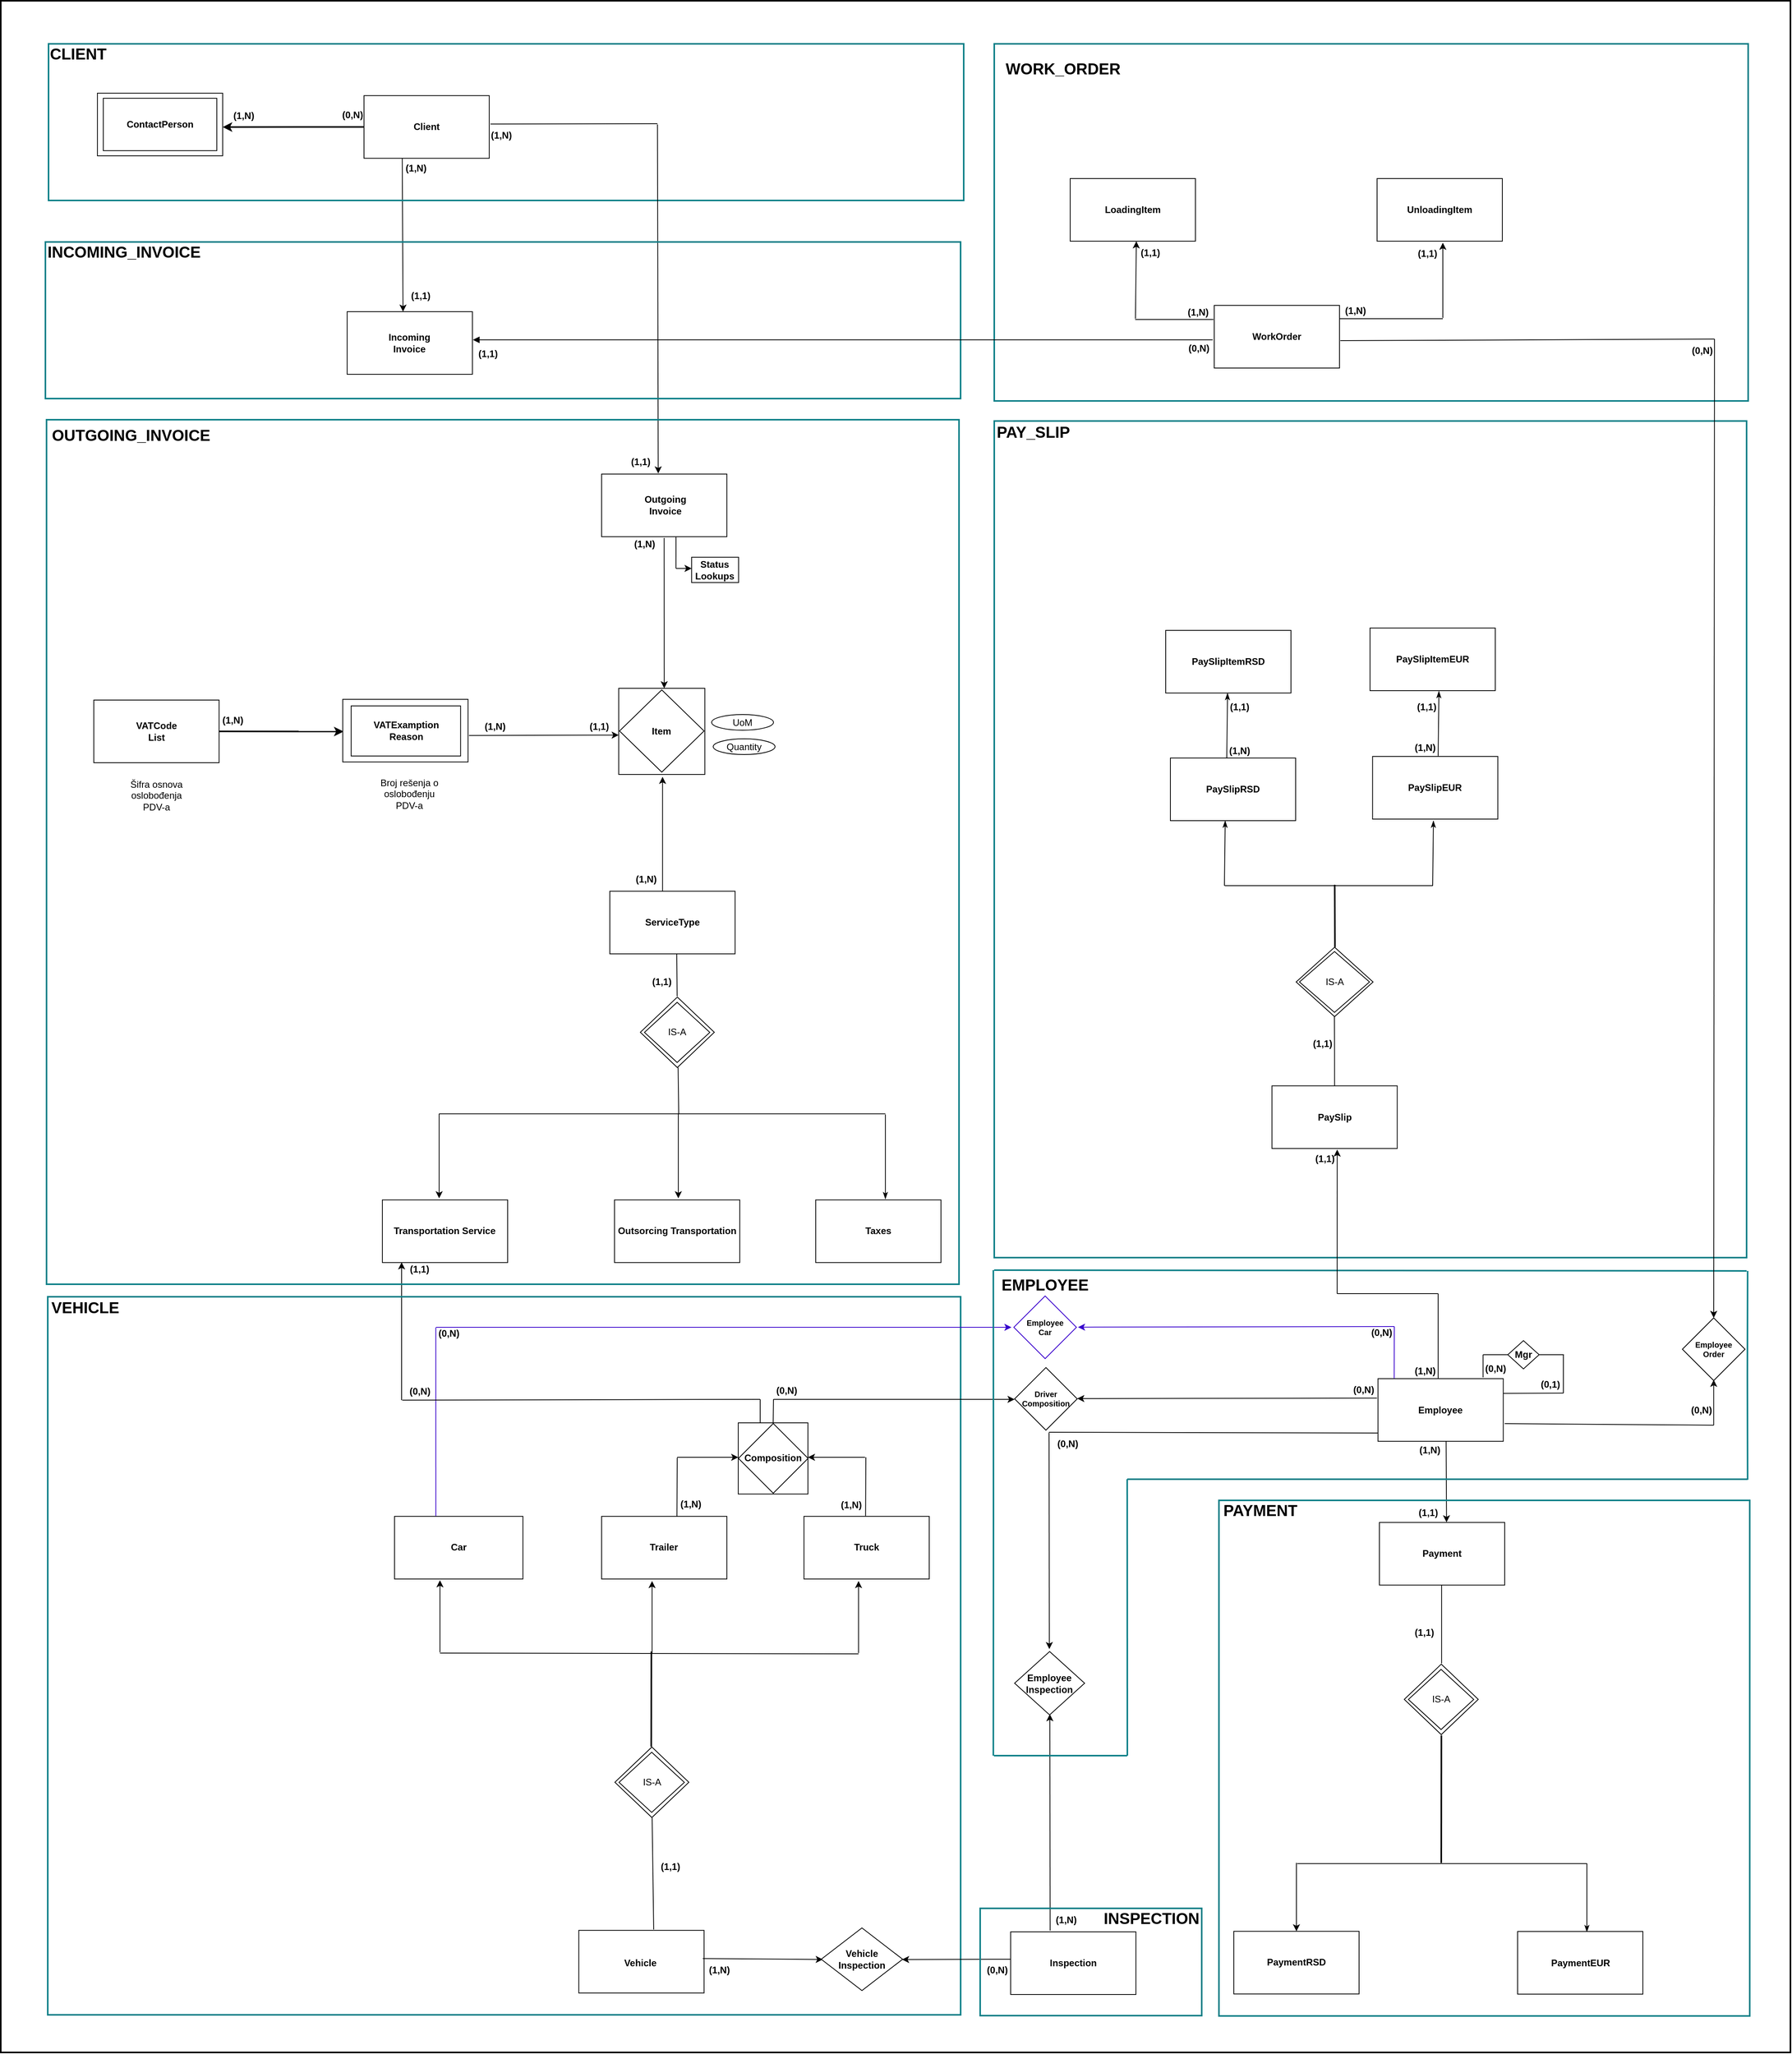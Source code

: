 <mxfile version="27.0.5">
  <diagram id="C5RBs43oDa-KdzZeNtuy" name="Page-1">
    <mxGraphModel dx="8810" dy="2330" grid="1" gridSize="1" guides="1" tooltips="1" connect="1" arrows="1" fold="1" page="0" pageScale="1" pageWidth="1169" pageHeight="827" math="0" shadow="0">
      <root>
        <mxCell id="WIyWlLk6GJQsqaUBKTNV-0" />
        <mxCell id="WIyWlLk6GJQsqaUBKTNV-1" parent="WIyWlLk6GJQsqaUBKTNV-0" />
        <mxCell id="6fleU-jqkwWg-XRkz1PE-0" value="" style="rounded=0;whiteSpace=wrap;html=1;fontStyle=1;" parent="WIyWlLk6GJQsqaUBKTNV-1" vertex="1">
          <mxGeometry x="-3074.06" y="1099.13" width="160" height="80" as="geometry" />
        </mxCell>
        <mxCell id="6fleU-jqkwWg-XRkz1PE-1" value="&lt;span&gt;Client&lt;/span&gt;" style="text;html=1;align=center;verticalAlign=middle;whiteSpace=wrap;rounded=0;fontStyle=1" parent="WIyWlLk6GJQsqaUBKTNV-1" vertex="1">
          <mxGeometry x="-3039.06" y="1116.63" width="90" height="45" as="geometry" />
        </mxCell>
        <mxCell id="6fleU-jqkwWg-XRkz1PE-4" value="" style="rounded=0;whiteSpace=wrap;html=1;fontStyle=1;" parent="WIyWlLk6GJQsqaUBKTNV-1" vertex="1">
          <mxGeometry x="-1778.81" y="2737.6" width="160" height="80" as="geometry" />
        </mxCell>
        <mxCell id="6fleU-jqkwWg-XRkz1PE-5" value="&lt;span&gt;Employee&lt;/span&gt;" style="text;html=1;align=center;verticalAlign=middle;whiteSpace=wrap;rounded=0;fontStyle=1" parent="WIyWlLk6GJQsqaUBKTNV-1" vertex="1">
          <mxGeometry x="-1743.81" y="2755.1" width="90" height="45" as="geometry" />
        </mxCell>
        <mxCell id="6fleU-jqkwWg-XRkz1PE-13" value="" style="rounded=0;whiteSpace=wrap;html=1;fontStyle=1;" parent="WIyWlLk6GJQsqaUBKTNV-1" vertex="1">
          <mxGeometry x="-2770.56" y="1582.38" width="160" height="80" as="geometry" />
        </mxCell>
        <mxCell id="6fleU-jqkwWg-XRkz1PE-14" value="&lt;span&gt;Outgoing Invoice&lt;/span&gt;" style="text;html=1;align=center;verticalAlign=middle;whiteSpace=wrap;rounded=0;fontStyle=1" parent="WIyWlLk6GJQsqaUBKTNV-1" vertex="1">
          <mxGeometry x="-2733.56" y="1599.88" width="90" height="45" as="geometry" />
        </mxCell>
        <mxCell id="6fleU-jqkwWg-XRkz1PE-23" style="edgeStyle=orthogonalEdgeStyle;rounded=0;orthogonalLoop=1;jettySize=auto;html=1;endArrow=classic;endFill=1;fontStyle=1;startFill=0;entryX=0.446;entryY=0;entryDx=0;entryDy=0;entryPerimeter=0;" parent="WIyWlLk6GJQsqaUBKTNV-1" target="6fleU-jqkwWg-XRkz1PE-24" edge="1">
          <mxGeometry relative="1" as="geometry">
            <mxPoint x="-3025.18" y="1299.38" as="targetPoint" />
            <mxPoint x="-3025.18" y="1179.13" as="sourcePoint" />
          </mxGeometry>
        </mxCell>
        <mxCell id="6fleU-jqkwWg-XRkz1PE-24" value="" style="rounded=0;whiteSpace=wrap;html=1;fontStyle=1" parent="WIyWlLk6GJQsqaUBKTNV-1" vertex="1">
          <mxGeometry x="-3095.56" y="1375" width="160" height="80" as="geometry" />
        </mxCell>
        <mxCell id="6fleU-jqkwWg-XRkz1PE-25" value="&lt;span&gt;Incoming Invoice&lt;/span&gt;" style="text;html=1;align=center;verticalAlign=middle;whiteSpace=wrap;rounded=0;fontStyle=1" parent="WIyWlLk6GJQsqaUBKTNV-1" vertex="1">
          <mxGeometry x="-3060.56" y="1396.25" width="90" height="37.5" as="geometry" />
        </mxCell>
        <mxCell id="6fleU-jqkwWg-XRkz1PE-32" value="" style="rounded=0;whiteSpace=wrap;html=1;fontStyle=1;" parent="WIyWlLk6GJQsqaUBKTNV-1" vertex="1">
          <mxGeometry x="-2799.68" y="3442.1" width="160" height="80" as="geometry" />
        </mxCell>
        <mxCell id="6fleU-jqkwWg-XRkz1PE-33" value="&lt;span&gt;Vehicle&lt;/span&gt;" style="text;html=1;align=center;verticalAlign=middle;whiteSpace=wrap;rounded=0;fontStyle=1" parent="WIyWlLk6GJQsqaUBKTNV-1" vertex="1">
          <mxGeometry x="-2765.8" y="3461.1" width="90" height="45" as="geometry" />
        </mxCell>
        <mxCell id="6fleU-jqkwWg-XRkz1PE-91" value="&lt;span&gt;(1,1)&lt;/span&gt;" style="text;html=1;align=center;verticalAlign=middle;resizable=0;points=[];autosize=1;strokeColor=none;fillColor=none;fontStyle=1" parent="WIyWlLk6GJQsqaUBKTNV-1" vertex="1">
          <mxGeometry x="-3027.0" y="1340" width="50" height="30" as="geometry" />
        </mxCell>
        <mxCell id="6fleU-jqkwWg-XRkz1PE-92" value="&lt;span&gt;(1,N)&lt;/span&gt;" style="text;html=1;align=center;verticalAlign=middle;resizable=0;points=[];autosize=1;strokeColor=none;fillColor=none;fontStyle=1" parent="WIyWlLk6GJQsqaUBKTNV-1" vertex="1">
          <mxGeometry x="-3032.56" y="1176.89" width="50" height="30" as="geometry" />
        </mxCell>
        <mxCell id="6fleU-jqkwWg-XRkz1PE-93" value="&lt;span&gt;(1,1)&lt;/span&gt;" style="text;html=1;align=center;verticalAlign=middle;resizable=0;points=[];autosize=1;strokeColor=none;fillColor=none;fontStyle=1" parent="WIyWlLk6GJQsqaUBKTNV-1" vertex="1">
          <mxGeometry x="-2745.8" y="1552.38" width="50" height="30" as="geometry" />
        </mxCell>
        <mxCell id="6fleU-jqkwWg-XRkz1PE-98" value="&lt;span&gt;(1,N)&lt;/span&gt;" style="text;html=1;align=center;verticalAlign=middle;resizable=0;points=[];autosize=1;strokeColor=none;fillColor=none;fontStyle=1" parent="WIyWlLk6GJQsqaUBKTNV-1" vertex="1">
          <mxGeometry x="-2924.06" y="1134.89" width="50" height="30" as="geometry" />
        </mxCell>
        <mxCell id="6fleU-jqkwWg-XRkz1PE-135" value="" style="endArrow=none;html=1;rounded=0;fontStyle=1;endFill=1;entryX=1.016;entryY=0.416;entryDx=0;entryDy=0;entryPerimeter=0;startArrow=none;startFill=0;" parent="WIyWlLk6GJQsqaUBKTNV-1" edge="1">
          <mxGeometry width="50" height="50" relative="1" as="geometry">
            <mxPoint x="-2699.18" y="1135" as="sourcePoint" />
            <mxPoint x="-2912.5" y="1135.41" as="targetPoint" />
            <Array as="points" />
          </mxGeometry>
        </mxCell>
        <mxCell id="KJzYNLKTrp_ooMd6hEDH-20" value="" style="endArrow=classic;html=1;rounded=0;fontStyle=1;endFill=1;startFill=0;exitX=0.998;exitY=0.261;exitDx=0;exitDy=0;exitPerimeter=0;" parent="WIyWlLk6GJQsqaUBKTNV-1" edge="1">
          <mxGeometry width="50" height="50" relative="1" as="geometry">
            <mxPoint x="-2690.66" y="1663.96" as="sourcePoint" />
            <mxPoint x="-2690.56" y="1856" as="targetPoint" />
          </mxGeometry>
        </mxCell>
        <mxCell id="KJzYNLKTrp_ooMd6hEDH-23" value="ServiceType" style="rounded=0;whiteSpace=wrap;html=1;fontStyle=1;" parent="WIyWlLk6GJQsqaUBKTNV-1" vertex="1">
          <mxGeometry x="-2760.06" y="2115.1" width="160" height="80" as="geometry" />
        </mxCell>
        <mxCell id="KJzYNLKTrp_ooMd6hEDH-26" value="&lt;span&gt;(1,N)&lt;/span&gt;" style="text;html=1;align=center;verticalAlign=middle;resizable=0;points=[];autosize=1;strokeColor=none;fillColor=none;fontStyle=1" parent="WIyWlLk6GJQsqaUBKTNV-1" vertex="1">
          <mxGeometry x="-2740.56" y="1657.13" width="50" height="30" as="geometry" />
        </mxCell>
        <mxCell id="KJzYNLKTrp_ooMd6hEDH-133" value="Inspection" style="rounded=0;whiteSpace=wrap;html=1;fontStyle=1;" parent="WIyWlLk6GJQsqaUBKTNV-1" vertex="1">
          <mxGeometry x="-2248.06" y="3444.0" width="160" height="80" as="geometry" />
        </mxCell>
        <mxCell id="JLQM5sAZSnSmbtlJIYIe-23" value="Truck" style="rounded=0;whiteSpace=wrap;html=1;fontStyle=1;" parent="WIyWlLk6GJQsqaUBKTNV-1" vertex="1">
          <mxGeometry x="-2512.06" y="2913.4" width="160" height="80" as="geometry" />
        </mxCell>
        <mxCell id="JLQM5sAZSnSmbtlJIYIe-24" value="Trailer" style="rounded=0;whiteSpace=wrap;html=1;fontStyle=1;" parent="WIyWlLk6GJQsqaUBKTNV-1" vertex="1">
          <mxGeometry x="-2770.56" y="2913.4" width="160" height="80" as="geometry" />
        </mxCell>
        <mxCell id="JLQM5sAZSnSmbtlJIYIe-49" value="&lt;span&gt;(1,N)&lt;/span&gt;" style="text;html=1;align=center;verticalAlign=middle;resizable=0;points=[];autosize=1;strokeColor=none;fillColor=none;fontStyle=1" parent="WIyWlLk6GJQsqaUBKTNV-1" vertex="1">
          <mxGeometry x="-2738.68" y="2085.1" width="50" height="30" as="geometry" />
        </mxCell>
        <mxCell id="JLQM5sAZSnSmbtlJIYIe-55" value="" style="rhombus;whiteSpace=wrap;html=1;" parent="WIyWlLk6GJQsqaUBKTNV-1" vertex="1">
          <mxGeometry x="-2753.56" y="3208" width="94.5" height="90" as="geometry" />
        </mxCell>
        <mxCell id="JLQM5sAZSnSmbtlJIYIe-56" value="IS-A" style="rhombus;whiteSpace=wrap;html=1;" parent="WIyWlLk6GJQsqaUBKTNV-1" vertex="1">
          <mxGeometry x="-2748.31" y="3214.68" width="83.5" height="76.82" as="geometry" />
        </mxCell>
        <mxCell id="FQBhquQ9skOd-RJN0nXC-3" value="Payment" style="rounded=0;whiteSpace=wrap;html=1;fontStyle=1" parent="WIyWlLk6GJQsqaUBKTNV-1" vertex="1">
          <mxGeometry x="-1777.0" y="2921.2" width="160" height="80" as="geometry" />
        </mxCell>
        <mxCell id="JY_EDOV9F8wMyD7FQhxF-16" value="VATCode&lt;div&gt;List&lt;/div&gt;" style="rounded=0;whiteSpace=wrap;html=1;fontStyle=1;" parent="WIyWlLk6GJQsqaUBKTNV-1" vertex="1">
          <mxGeometry x="-3419.18" y="1871.0" width="160" height="80" as="geometry" />
        </mxCell>
        <mxCell id="JY_EDOV9F8wMyD7FQhxF-20" value="" style="endArrow=classic;html=1;rounded=0;endFill=1;strokeWidth=2;exitX=1;exitY=0.5;exitDx=0;exitDy=0;" parent="WIyWlLk6GJQsqaUBKTNV-1" source="JY_EDOV9F8wMyD7FQhxF-16" edge="1">
          <mxGeometry width="50" height="50" relative="1" as="geometry">
            <mxPoint x="-3200.18" y="1911.54" as="sourcePoint" />
            <mxPoint x="-3100.18" y="1911.19" as="targetPoint" />
          </mxGeometry>
        </mxCell>
        <mxCell id="JY_EDOV9F8wMyD7FQhxF-23" value="&lt;span style=&quot;color: rgba(0, 0, 0, 0); font-family: monospace; font-size: 0px; font-weight: 400; text-align: start; text-wrap-mode: nowrap;&quot;&gt;%3CmxGraphModel%3E%3Croot%3E%3CmxCell%20id%3D%220%22%2F%3E%3CmxCell%20id%3D%221%22%20parent%3D%220%22%2F%3E%3CmxCell%20id%3D%222%22%20value%3D%22Price%26lt%3Bdiv%26gt%3BSpecification%26lt%3B%2Fdiv%26gt%3B%22%20style%3D%22rounded%3D0%3BwhiteSpace%3Dwrap%3Bhtml%3D1%3BfontStyle%3D1%22%20vertex%3D%221%22%20parent%3D%221%22%3E%3CmxGeometry%20x%3D%22954%22%20y%3D%221819%22%20width%3D%22160%22%20height%3D%2280%22%20as%3D%22geometry%22%2F%3E%3C%2FmxCell%3E%3C%2Froot%3E%3C%2FmxGraphModel%3E&lt;/span&gt;" style="rounded=0;whiteSpace=wrap;html=1;fontStyle=1" parent="WIyWlLk6GJQsqaUBKTNV-1" vertex="1">
          <mxGeometry x="-3101.18" y="1870.07" width="160" height="80" as="geometry" />
        </mxCell>
        <mxCell id="vOSCY3Hg0piOMHUVaGEQ-7" value="" style="endArrow=classic;html=1;rounded=0;endFill=1;startFill=0;entryX=0.971;entryY=0.895;entryDx=0;entryDy=0;entryPerimeter=0;" parent="WIyWlLk6GJQsqaUBKTNV-1" target="nr9qznxnuRBBL26ijgo9-61" edge="1">
          <mxGeometry width="50" height="50" relative="1" as="geometry">
            <mxPoint x="-1691.81" y="2817.2" as="sourcePoint" />
            <mxPoint x="-1692.18" y="2876" as="targetPoint" />
          </mxGeometry>
        </mxCell>
        <mxCell id="_1RglAVevbmalXWGtEXD-6" value="" style="rhombus;whiteSpace=wrap;html=1;" parent="WIyWlLk6GJQsqaUBKTNV-1" vertex="1">
          <mxGeometry x="-1745.25" y="3102.17" width="94.5" height="90" as="geometry" />
        </mxCell>
        <mxCell id="_1RglAVevbmalXWGtEXD-7" value="IS-A" style="rhombus;whiteSpace=wrap;html=1;" parent="WIyWlLk6GJQsqaUBKTNV-1" vertex="1">
          <mxGeometry x="-1740.0" y="3108.85" width="83.5" height="76.82" as="geometry" />
        </mxCell>
        <mxCell id="_1RglAVevbmalXWGtEXD-8" value="&lt;b&gt;(1,1)&lt;/b&gt;" style="text;html=1;align=center;verticalAlign=middle;resizable=0;points=[];autosize=1;strokeColor=none;fillColor=none;" parent="WIyWlLk6GJQsqaUBKTNV-1" vertex="1">
          <mxGeometry x="-1745.25" y="3047.0" width="50" height="30" as="geometry" />
        </mxCell>
        <mxCell id="_1RglAVevbmalXWGtEXD-12" value="" style="endArrow=none;html=1;rounded=0;" parent="WIyWlLk6GJQsqaUBKTNV-1" edge="1">
          <mxGeometry width="50" height="50" relative="1" as="geometry">
            <mxPoint x="-1882.0" y="3356.87" as="sourcePoint" />
            <mxPoint x="-1512" y="3356.87" as="targetPoint" />
          </mxGeometry>
        </mxCell>
        <mxCell id="_1RglAVevbmalXWGtEXD-13" value="" style="endArrow=classic;html=1;rounded=0;exitX=0.5;exitY=0;exitDx=0;exitDy=0;endFill=1;entryX=0.5;entryY=0;entryDx=0;entryDy=0;" parent="WIyWlLk6GJQsqaUBKTNV-1" target="_1RglAVevbmalXWGtEXD-15" edge="1">
          <mxGeometry width="50" height="50" relative="1" as="geometry">
            <mxPoint x="-1883.0" y="3355.87" as="sourcePoint" />
            <mxPoint x="-1883.0" y="3425.87" as="targetPoint" />
          </mxGeometry>
        </mxCell>
        <mxCell id="_1RglAVevbmalXWGtEXD-14" value="" style="endArrow=classicThin;html=1;rounded=0;exitX=0.559;exitY=0.054;exitDx=0;exitDy=0;exitPerimeter=0;endFill=1;" parent="WIyWlLk6GJQsqaUBKTNV-1" edge="1">
          <mxGeometry width="50" height="50" relative="1" as="geometry">
            <mxPoint x="-1512" y="3356.68" as="sourcePoint" />
            <mxPoint x="-1512" y="3444.37" as="targetPoint" />
          </mxGeometry>
        </mxCell>
        <mxCell id="_1RglAVevbmalXWGtEXD-15" value="PaymentRSD" style="rounded=0;whiteSpace=wrap;html=1;fontStyle=1" parent="WIyWlLk6GJQsqaUBKTNV-1" vertex="1">
          <mxGeometry x="-1963.0" y="3443.31" width="160" height="80" as="geometry" />
        </mxCell>
        <mxCell id="_1RglAVevbmalXWGtEXD-16" value="PaymentEUR" style="rounded=0;whiteSpace=wrap;html=1;fontStyle=1" parent="WIyWlLk6GJQsqaUBKTNV-1" vertex="1">
          <mxGeometry x="-1600.5" y="3443.55" width="160" height="80" as="geometry" />
        </mxCell>
        <mxCell id="_1RglAVevbmalXWGtEXD-41" value="" style="edgeStyle=none;orthogonalLoop=1;jettySize=auto;html=1;rounded=0;strokeWidth=2;exitX=0;exitY=0.5;exitDx=0;exitDy=0;entryX=0.251;entryY=0.98;entryDx=0;entryDy=0;entryPerimeter=0;" parent="WIyWlLk6GJQsqaUBKTNV-1" source="6fleU-jqkwWg-XRkz1PE-0" edge="1">
          <mxGeometry width="100" relative="1" as="geometry">
            <mxPoint x="-3102.06" y="1199.96" as="sourcePoint" />
            <mxPoint x="-3254.56" y="1139.24" as="targetPoint" />
            <Array as="points" />
          </mxGeometry>
        </mxCell>
        <mxCell id="_1RglAVevbmalXWGtEXD-43" value="&lt;b&gt;(0,N)&lt;/b&gt;" style="text;html=1;align=center;verticalAlign=middle;resizable=0;points=[];autosize=1;strokeColor=none;fillColor=none;" parent="WIyWlLk6GJQsqaUBKTNV-1" vertex="1">
          <mxGeometry x="-3114.31" y="1109.24" width="50" height="30" as="geometry" />
        </mxCell>
        <mxCell id="_1RglAVevbmalXWGtEXD-44" value="" style="rounded=0;whiteSpace=wrap;html=1;fontStyle=1;" parent="WIyWlLk6GJQsqaUBKTNV-1" vertex="1">
          <mxGeometry x="-3414.56" y="1096" width="160" height="80" as="geometry" />
        </mxCell>
        <mxCell id="_1RglAVevbmalXWGtEXD-55" value="ContactPerson" style="rounded=0;whiteSpace=wrap;html=1;fontStyle=1;" parent="WIyWlLk6GJQsqaUBKTNV-1" vertex="1">
          <mxGeometry x="-3407.06" y="1102.5" width="145" height="66.91" as="geometry" />
        </mxCell>
        <mxCell id="23Pd9BPGmexuaKqUZe4i-0" value="&lt;b&gt;(1,N)&lt;/b&gt;" style="text;html=1;align=center;verticalAlign=middle;resizable=0;points=[];autosize=1;strokeColor=none;fillColor=none;fontColor=light-dark(#000000, #ff6ccb);" parent="WIyWlLk6GJQsqaUBKTNV-1" vertex="1">
          <mxGeometry x="-3267" y="1882.45" width="50" height="30" as="geometry" />
        </mxCell>
        <mxCell id="jLJpwwm2E1j9XLziIUlm-2" value="" style="whiteSpace=wrap;html=1;aspect=fixed;" parent="WIyWlLk6GJQsqaUBKTNV-1" vertex="1">
          <mxGeometry x="-2748.68" y="1856" width="110" height="110" as="geometry" />
        </mxCell>
        <mxCell id="jLJpwwm2E1j9XLziIUlm-3" value="&lt;span style=&quot;font-weight: 700;&quot;&gt;Item&lt;/span&gt;" style="rhombus;whiteSpace=wrap;html=1;movable=1;resizable=1;rotatable=1;deletable=1;editable=1;locked=0;connectable=1;" parent="WIyWlLk6GJQsqaUBKTNV-1" vertex="1">
          <mxGeometry x="-2747.68" y="1858" width="108" height="105" as="geometry" />
        </mxCell>
        <mxCell id="jLJpwwm2E1j9XLziIUlm-4" value="" style="endArrow=classic;html=1;rounded=0;endFill=1;startFill=0;" parent="WIyWlLk6GJQsqaUBKTNV-1" edge="1">
          <mxGeometry width="50" height="50" relative="1" as="geometry">
            <mxPoint x="-2692.68" y="2115.1" as="sourcePoint" />
            <mxPoint x="-2692.68" y="1969" as="targetPoint" />
          </mxGeometry>
        </mxCell>
        <mxCell id="jLJpwwm2E1j9XLziIUlm-5" value="&lt;b&gt;(1,N)&lt;/b&gt;" style="text;html=1;align=center;verticalAlign=middle;resizable=0;points=[];autosize=1;strokeColor=none;fillColor=none;fontColor=light-dark(#000000, #ff6ccb);" parent="WIyWlLk6GJQsqaUBKTNV-1" vertex="1">
          <mxGeometry x="-2932.18" y="1889.5" width="50" height="30" as="geometry" />
        </mxCell>
        <mxCell id="jLJpwwm2E1j9XLziIUlm-6" value="&lt;b&gt;(1,1)&lt;/b&gt;" style="text;html=1;align=center;verticalAlign=middle;resizable=0;points=[];autosize=1;strokeColor=none;fillColor=none;" parent="WIyWlLk6GJQsqaUBKTNV-1" vertex="1">
          <mxGeometry x="-2798.68" y="1889.5" width="50" height="30" as="geometry" />
        </mxCell>
        <mxCell id="jLJpwwm2E1j9XLziIUlm-9" value="&lt;b&gt;VATExamption&lt;/b&gt;&lt;div&gt;&lt;b&gt;Reason&lt;/b&gt;&lt;/div&gt;" style="text;html=1;align=center;verticalAlign=middle;whiteSpace=wrap;rounded=0;strokeColor=default;" parent="WIyWlLk6GJQsqaUBKTNV-1" vertex="1">
          <mxGeometry x="-3090.43" y="1878.45" width="139.75" height="63.98" as="geometry" />
        </mxCell>
        <mxCell id="I9pMaQt8I24prFdbPWmR-0" value="" style="endArrow=none;html=1;rounded=0;" parent="WIyWlLk6GJQsqaUBKTNV-1" edge="1">
          <mxGeometry width="50" height="50" relative="1" as="geometry">
            <mxPoint x="-2674.06" y="2249.3" as="sourcePoint" />
            <mxPoint x="-2674.56" y="2195.3" as="targetPoint" />
          </mxGeometry>
        </mxCell>
        <mxCell id="I9pMaQt8I24prFdbPWmR-1" value="" style="endArrow=none;html=1;rounded=0;endFill=1;exitX=0.5;exitY=1;exitDx=0;exitDy=0;strokeWidth=1;startFill=0;" parent="WIyWlLk6GJQsqaUBKTNV-1" edge="1">
          <mxGeometry width="50" height="50" relative="1" as="geometry">
            <mxPoint x="-2672.81" y="2340.27" as="sourcePoint" />
            <mxPoint x="-2672.06" y="2399.3" as="targetPoint" />
          </mxGeometry>
        </mxCell>
        <mxCell id="I9pMaQt8I24prFdbPWmR-2" value="" style="rhombus;whiteSpace=wrap;html=1;" parent="WIyWlLk6GJQsqaUBKTNV-1" vertex="1">
          <mxGeometry x="-2721.06" y="2250.27" width="94.5" height="90" as="geometry" />
        </mxCell>
        <mxCell id="I9pMaQt8I24prFdbPWmR-3" value="IS-A" style="rhombus;whiteSpace=wrap;html=1;" parent="WIyWlLk6GJQsqaUBKTNV-1" vertex="1">
          <mxGeometry x="-2715.81" y="2256.95" width="83.5" height="76.82" as="geometry" />
        </mxCell>
        <mxCell id="I9pMaQt8I24prFdbPWmR-4" value="&lt;b&gt;(1,1)&lt;/b&gt;" style="text;html=1;align=center;verticalAlign=middle;resizable=0;points=[];autosize=1;strokeColor=none;fillColor=none;" parent="WIyWlLk6GJQsqaUBKTNV-1" vertex="1">
          <mxGeometry x="-2718.68" y="2216" width="50" height="30" as="geometry" />
        </mxCell>
        <mxCell id="I9pMaQt8I24prFdbPWmR-6" value="Transportation Service" style="rounded=0;whiteSpace=wrap;html=1;fontStyle=1;" parent="WIyWlLk6GJQsqaUBKTNV-1" vertex="1">
          <mxGeometry x="-3050.56" y="2509.3" width="160" height="80" as="geometry" />
        </mxCell>
        <mxCell id="q068-KadxLZRPtvk7sRx-6" value="&lt;b&gt;Status&lt;br&gt;Lookups&lt;/b&gt;" style="rounded=0;whiteSpace=wrap;html=1;" parent="WIyWlLk6GJQsqaUBKTNV-1" vertex="1">
          <mxGeometry x="-2655.56" y="1688.63" width="60" height="32.27" as="geometry" />
        </mxCell>
        <mxCell id="q068-KadxLZRPtvk7sRx-8" value="" style="endArrow=none;html=1;rounded=0;entryX=0.594;entryY=0.981;entryDx=0;entryDy=0;entryPerimeter=0;" parent="WIyWlLk6GJQsqaUBKTNV-1" edge="1">
          <mxGeometry width="50" height="50" relative="1" as="geometry">
            <mxPoint x="-2675.56" y="1702.9" as="sourcePoint" />
            <mxPoint x="-2675.52" y="1662.86" as="targetPoint" />
          </mxGeometry>
        </mxCell>
        <mxCell id="wU-jtw-yqAymgOgauggo-0" value="" style="endArrow=none;html=1;rounded=0;" parent="WIyWlLk6GJQsqaUBKTNV-1" edge="1">
          <mxGeometry width="50" height="50" relative="1" as="geometry">
            <mxPoint x="-2978.06" y="2399.4" as="sourcePoint" />
            <mxPoint x="-2408.06" y="2399.4" as="targetPoint" />
          </mxGeometry>
        </mxCell>
        <mxCell id="wU-jtw-yqAymgOgauggo-1" value="" style="endArrow=classic;html=1;rounded=0;endFill=1;" parent="WIyWlLk6GJQsqaUBKTNV-1" edge="1">
          <mxGeometry width="50" height="50" relative="1" as="geometry">
            <mxPoint x="-2978.06" y="2399.3" as="sourcePoint" />
            <mxPoint x="-2978.06" y="2507.3" as="targetPoint" />
          </mxGeometry>
        </mxCell>
        <mxCell id="wU-jtw-yqAymgOgauggo-2" value="" style="endArrow=classic;html=1;rounded=0;endFill=1;" parent="WIyWlLk6GJQsqaUBKTNV-1" edge="1">
          <mxGeometry width="50" height="50" relative="1" as="geometry">
            <mxPoint x="-2672.56" y="2399.3" as="sourcePoint" />
            <mxPoint x="-2672.56" y="2507.3" as="targetPoint" />
          </mxGeometry>
        </mxCell>
        <mxCell id="wU-jtw-yqAymgOgauggo-3" value="" style="endArrow=classicThin;html=1;rounded=0;endFill=1;" parent="WIyWlLk6GJQsqaUBKTNV-1" edge="1">
          <mxGeometry width="50" height="50" relative="1" as="geometry">
            <mxPoint x="-2408.06" y="2400.3" as="sourcePoint" />
            <mxPoint x="-2408.06" y="2508.3" as="targetPoint" />
          </mxGeometry>
        </mxCell>
        <mxCell id="wU-jtw-yqAymgOgauggo-4" value="Outsorcing Transportation" style="rounded=0;whiteSpace=wrap;html=1;fontStyle=1;" parent="WIyWlLk6GJQsqaUBKTNV-1" vertex="1">
          <mxGeometry x="-2754.06" y="2509.3" width="160" height="80" as="geometry" />
        </mxCell>
        <mxCell id="wU-jtw-yqAymgOgauggo-5" value="Taxes" style="rounded=0;whiteSpace=wrap;html=1;fontStyle=1;" parent="WIyWlLk6GJQsqaUBKTNV-1" vertex="1">
          <mxGeometry x="-2497.06" y="2509.3" width="160" height="80" as="geometry" />
        </mxCell>
        <mxCell id="wU-jtw-yqAymgOgauggo-9" value="" style="endArrow=classic;html=1;rounded=0;endFill=1;" parent="WIyWlLk6GJQsqaUBKTNV-1" edge="1">
          <mxGeometry width="50" height="50" relative="1" as="geometry">
            <mxPoint x="-3026" y="2765" as="sourcePoint" />
            <mxPoint x="-3026" y="2589" as="targetPoint" />
          </mxGeometry>
        </mxCell>
        <mxCell id="wU-jtw-yqAymgOgauggo-13" value="&lt;b&gt;(1,1)&lt;/b&gt;" style="text;html=1;align=center;verticalAlign=middle;whiteSpace=wrap;rounded=0;" parent="WIyWlLk6GJQsqaUBKTNV-1" vertex="1">
          <mxGeometry x="-3033.0" y="2583" width="60" height="30" as="geometry" />
        </mxCell>
        <mxCell id="lh2_92bgUW_Hdn3y_NVo-3" value="Car" style="rounded=0;whiteSpace=wrap;html=1;fontStyle=1;" parent="WIyWlLk6GJQsqaUBKTNV-1" vertex="1">
          <mxGeometry x="-3035.06" y="2913.4" width="164" height="80" as="geometry" />
        </mxCell>
        <mxCell id="nr9qznxnuRBBL26ijgo9-0" value="&lt;b&gt;(1,N)&lt;/b&gt;" style="text;html=1;align=center;verticalAlign=middle;resizable=0;points=[];autosize=1;strokeColor=none;fillColor=none;" parent="WIyWlLk6GJQsqaUBKTNV-1" vertex="1">
          <mxGeometry x="-3252.56" y="1109.9" width="50" height="30" as="geometry" />
        </mxCell>
        <mxCell id="nr9qznxnuRBBL26ijgo9-17" value="" style="endArrow=classic;html=1;rounded=0;fontStyle=1;endFill=1;startFill=0;exitX=0.99;exitY=0.45;exitDx=0;exitDy=0;exitPerimeter=0;" parent="WIyWlLk6GJQsqaUBKTNV-1" source="6fleU-jqkwWg-XRkz1PE-32" edge="1">
          <mxGeometry width="50" height="50" relative="1" as="geometry">
            <mxPoint x="-2567.343" y="3479" as="sourcePoint" />
            <mxPoint x="-2488" y="3479.27" as="targetPoint" />
          </mxGeometry>
        </mxCell>
        <mxCell id="nr9qznxnuRBBL26ijgo9-22" value="" style="endArrow=classic;html=1;rounded=0;" parent="WIyWlLk6GJQsqaUBKTNV-1" edge="1">
          <mxGeometry width="50" height="50" relative="1" as="geometry">
            <mxPoint x="-2675.56" y="1702.9" as="sourcePoint" />
            <mxPoint x="-2655.56" y="1702.9" as="targetPoint" />
          </mxGeometry>
        </mxCell>
        <mxCell id="nr9qznxnuRBBL26ijgo9-23" value="" style="endArrow=classic;html=1;rounded=0;endFill=1;strokeWidth=1;exitX=1.008;exitY=0.577;exitDx=0;exitDy=0;exitPerimeter=0;" parent="WIyWlLk6GJQsqaUBKTNV-1" source="JY_EDOV9F8wMyD7FQhxF-23" edge="1">
          <mxGeometry width="50" height="50" relative="1" as="geometry">
            <mxPoint x="-2918.93" y="1915.69" as="sourcePoint" />
            <mxPoint x="-2748.68" y="1915.69" as="targetPoint" />
          </mxGeometry>
        </mxCell>
        <mxCell id="nr9qznxnuRBBL26ijgo9-27" value="" style="whiteSpace=wrap;html=1;aspect=fixed;container=1;" parent="WIyWlLk6GJQsqaUBKTNV-1" vertex="1">
          <mxGeometry x="-2596" y="2794" width="89" height="90.9" as="geometry" />
        </mxCell>
        <mxCell id="nr9qznxnuRBBL26ijgo9-28" value="&lt;span style=&quot;font-weight: 700;&quot;&gt;Composition&lt;/span&gt;" style="rhombus;whiteSpace=wrap;html=1;movable=1;resizable=1;rotatable=1;deletable=1;editable=1;locked=0;connectable=1;container=0;" parent="nr9qznxnuRBBL26ijgo9-27" vertex="1">
          <mxGeometry x="0.214" y="0.891" width="89" height="89.009" as="geometry" />
        </mxCell>
        <mxCell id="nr9qznxnuRBBL26ijgo9-29" value="(0,N)" style="text;html=1;align=center;verticalAlign=middle;resizable=0;points=[];autosize=1;strokeColor=none;fillColor=none;fontStyle=1" parent="WIyWlLk6GJQsqaUBKTNV-1" vertex="1">
          <mxGeometry x="-3028.0" y="2739.0" width="50" height="30" as="geometry" />
        </mxCell>
        <mxCell id="nr9qznxnuRBBL26ijgo9-31" value="" style="endArrow=classic;html=1;rounded=0;endFill=1;" parent="WIyWlLk6GJQsqaUBKTNV-1" edge="1">
          <mxGeometry width="50" height="50" relative="1" as="geometry">
            <mxPoint x="-2434" y="2838" as="sourcePoint" />
            <mxPoint x="-2507" y="2838" as="targetPoint" />
          </mxGeometry>
        </mxCell>
        <mxCell id="nr9qznxnuRBBL26ijgo9-33" value="(1,N)" style="text;html=1;align=center;verticalAlign=middle;resizable=0;points=[];autosize=1;strokeColor=none;fillColor=none;fontStyle=1" parent="WIyWlLk6GJQsqaUBKTNV-1" vertex="1">
          <mxGeometry x="-2682.31" y="2883.4" width="50" height="30" as="geometry" />
        </mxCell>
        <mxCell id="nr9qznxnuRBBL26ijgo9-34" value="(1,N)" style="text;html=1;align=center;verticalAlign=middle;resizable=0;points=[];autosize=1;strokeColor=none;fillColor=none;fontStyle=1" parent="WIyWlLk6GJQsqaUBKTNV-1" vertex="1">
          <mxGeometry x="-2476.81" y="2884.4" width="50" height="30" as="geometry" />
        </mxCell>
        <mxCell id="nr9qznxnuRBBL26ijgo9-36" value="&lt;b&gt;Vehicle&lt;/b&gt;&lt;br&gt;&lt;div&gt;&lt;b&gt;Inspection&lt;/b&gt;&lt;/div&gt;" style="rhombus;whiteSpace=wrap;html=1;" parent="WIyWlLk6GJQsqaUBKTNV-1" vertex="1">
          <mxGeometry x="-2490" y="3439" width="104" height="80" as="geometry" />
        </mxCell>
        <mxCell id="nr9qznxnuRBBL26ijgo9-38" value="" style="group;rotation=-180;" parent="WIyWlLk6GJQsqaUBKTNV-1" vertex="1" connectable="0">
          <mxGeometry x="-2989.3" y="2995" width="677.36" height="555" as="geometry" />
        </mxCell>
        <mxCell id="JLQM5sAZSnSmbtlJIYIe-20" value="" style="endArrow=classic;html=1;rounded=0;endFill=1;" parent="nr9qznxnuRBBL26ijgo9-38" edge="1">
          <mxGeometry width="50" height="50" relative="1" as="geometry">
            <mxPoint x="546.963" y="93" as="sourcePoint" />
            <mxPoint x="546.963" y="1" as="targetPoint" />
          </mxGeometry>
        </mxCell>
        <mxCell id="_1RglAVevbmalXWGtEXD-56" value="" style="endArrow=classic;html=1;rounded=0;endFill=1;" parent="nr9qznxnuRBBL26ijgo9-38" edge="1">
          <mxGeometry width="50" height="50" relative="1" as="geometry">
            <mxPoint x="283.194" y="93" as="sourcePoint" />
            <mxPoint x="283.194" y="1" as="targetPoint" />
          </mxGeometry>
        </mxCell>
        <mxCell id="_1RglAVevbmalXWGtEXD-57" value="" style="endArrow=none;html=1;rounded=0;" parent="nr9qznxnuRBBL26ijgo9-38" edge="1">
          <mxGeometry width="50" height="50" relative="1" as="geometry">
            <mxPoint x="546.963" y="94" as="sourcePoint" />
            <mxPoint x="12.268" y="93" as="targetPoint" />
          </mxGeometry>
        </mxCell>
        <mxCell id="lh2_92bgUW_Hdn3y_NVo-4" value="" style="endArrow=classic;html=1;rounded=0;endFill=1;" parent="nr9qznxnuRBBL26ijgo9-38" edge="1">
          <mxGeometry width="50" height="50" relative="1" as="geometry">
            <mxPoint x="12.268" y="92" as="sourcePoint" />
            <mxPoint x="12.268" as="targetPoint" />
          </mxGeometry>
        </mxCell>
        <mxCell id="vaO99Yx0r6JTIY8J3gAO-3" value="" style="rounded=0;whiteSpace=wrap;html=1;fillColor=none;strokeColor=#0e8088;strokeWidth=2;" parent="nr9qznxnuRBBL26ijgo9-38" vertex="1">
          <mxGeometry x="-488.7" y="-362" width="1166.06" height="917" as="geometry" />
        </mxCell>
        <mxCell id="ZJcFrr-qWuLiZgcWMMKR-19" value="" style="endArrow=classic;html=1;rounded=0;endFill=1;fillColor=#6a00ff;strokeColor=#3700CC;startFill=0;" parent="nr9qznxnuRBBL26ijgo9-38" edge="1">
          <mxGeometry width="50" height="50" relative="1" as="geometry">
            <mxPoint x="7.3" y="-323" as="sourcePoint" />
            <mxPoint x="742.3" y="-323" as="targetPoint" />
          </mxGeometry>
        </mxCell>
        <mxCell id="SAbZ3JcfDOom2dVS9L_e-6" value="(0,N)" style="text;html=1;align=center;verticalAlign=middle;resizable=0;points=[];autosize=1;strokeColor=none;fillColor=none;fontStyle=1" parent="nr9qznxnuRBBL26ijgo9-38" vertex="1">
          <mxGeometry x="-1.7" y="-330.0" width="50" height="30" as="geometry" />
        </mxCell>
        <mxCell id="vaO99Yx0r6JTIY8J3gAO-18" value="&lt;span&gt;VEHICLE&lt;/span&gt;" style="text;html=1;align=center;verticalAlign=middle;whiteSpace=wrap;rounded=0;fontSize=20;fontStyle=1" parent="nr9qznxnuRBBL26ijgo9-38" vertex="1">
          <mxGeometry x="-493.7" y="-364" width="106" height="30" as="geometry" />
        </mxCell>
        <mxCell id="nr9qznxnuRBBL26ijgo9-44" value="" style="endArrow=none;html=1;rounded=0;endFill=1;startFill=0;exitX=0.969;exitY=0.947;exitDx=0;exitDy=0;exitPerimeter=0;" parent="WIyWlLk6GJQsqaUBKTNV-1" edge="1">
          <mxGeometry width="50" height="50" relative="1" as="geometry">
            <mxPoint x="-2433.36" y="2912.81" as="sourcePoint" />
            <mxPoint x="-2433" y="2838" as="targetPoint" />
          </mxGeometry>
        </mxCell>
        <mxCell id="nr9qznxnuRBBL26ijgo9-46" value="(1,1)" style="text;html=1;align=center;verticalAlign=middle;resizable=0;points=[];autosize=1;strokeColor=none;fillColor=none;fontStyle=1" parent="WIyWlLk6GJQsqaUBKTNV-1" vertex="1">
          <mxGeometry x="-2708.06" y="3346" width="50" height="30" as="geometry" />
        </mxCell>
        <mxCell id="nr9qznxnuRBBL26ijgo9-47" value="&lt;b&gt;(1,N)&lt;/b&gt;" style="text;html=1;align=center;verticalAlign=middle;whiteSpace=wrap;rounded=0;" parent="WIyWlLk6GJQsqaUBKTNV-1" vertex="1">
          <mxGeometry x="-2650" y="3477.5" width="60" height="30" as="geometry" />
        </mxCell>
        <mxCell id="nr9qznxnuRBBL26ijgo9-60" value="&lt;span&gt;(1,N)&lt;/span&gt;" style="text;html=1;align=center;verticalAlign=middle;resizable=0;points=[];autosize=1;strokeColor=none;fillColor=none;fontStyle=1" parent="WIyWlLk6GJQsqaUBKTNV-1" vertex="1">
          <mxGeometry x="-1737.56" y="2814.43" width="50" height="30" as="geometry" />
        </mxCell>
        <mxCell id="nr9qznxnuRBBL26ijgo9-61" value="&lt;b&gt;(1,1)&lt;/b&gt;" style="text;html=1;align=center;verticalAlign=middle;resizable=0;points=[];autosize=1;strokeColor=none;fillColor=none;" parent="WIyWlLk6GJQsqaUBKTNV-1" vertex="1">
          <mxGeometry x="-1739.81" y="2894.2" width="50" height="30" as="geometry" />
        </mxCell>
        <mxCell id="nr9qznxnuRBBL26ijgo9-68" value="" style="endArrow=none;html=1;rounded=0;strokeWidth=2;" parent="WIyWlLk6GJQsqaUBKTNV-1" edge="1">
          <mxGeometry width="50" height="50" relative="1" as="geometry">
            <mxPoint x="-2707.15" y="3207.68" as="sourcePoint" />
            <mxPoint x="-2707" y="3086" as="targetPoint" />
          </mxGeometry>
        </mxCell>
        <mxCell id="nr9qznxnuRBBL26ijgo9-69" value="" style="endArrow=none;html=1;rounded=0;" parent="WIyWlLk6GJQsqaUBKTNV-1" edge="1">
          <mxGeometry width="50" height="50" relative="1" as="geometry">
            <mxPoint x="-2704" y="3441" as="sourcePoint" />
            <mxPoint x="-2706" y="3298.32" as="targetPoint" />
          </mxGeometry>
        </mxCell>
        <mxCell id="KJzYNLKTrp_ooMd6hEDH-104" value="" style="rhombus;whiteSpace=wrap;html=1;fontStyle=1;container=0;rotation=-180;" parent="WIyWlLk6GJQsqaUBKTNV-1" vertex="1" collapsed="1">
          <mxGeometry x="-1613" y="2689" width="40" height="36.067" as="geometry">
            <mxRectangle x="1140" y="2686.23" width="39" height="43.77" as="alternateBounds" />
          </mxGeometry>
        </mxCell>
        <mxCell id="KJzYNLKTrp_ooMd6hEDH-105" value="&lt;span&gt;Mgr&lt;/span&gt;" style="text;html=1;align=center;verticalAlign=middle;whiteSpace=wrap;rounded=0;fontStyle=1;rotation=0;" parent="WIyWlLk6GJQsqaUBKTNV-1" vertex="1">
          <mxGeometry x="-1607.87" y="2695.7" width="29.75" height="22.674" as="geometry" />
        </mxCell>
        <mxCell id="KJzYNLKTrp_ooMd6hEDH-109" value="&lt;span&gt;(0,N)&lt;/span&gt;" style="text;html=1;align=center;verticalAlign=middle;resizable=0;points=[];autosize=1;strokeColor=none;fillColor=none;fontStyle=1;rotation=0;" parent="WIyWlLk6GJQsqaUBKTNV-1" vertex="1">
          <mxGeometry x="-1653.63" y="2710" width="50" height="30" as="geometry" />
        </mxCell>
        <mxCell id="KJzYNLKTrp_ooMd6hEDH-110" value="&lt;span&gt;(0,1)&lt;/span&gt;" style="text;html=1;align=center;verticalAlign=middle;resizable=0;points=[];autosize=1;strokeColor=none;fillColor=none;fontStyle=1;rotation=1;" parent="WIyWlLk6GJQsqaUBKTNV-1" vertex="1">
          <mxGeometry x="-1584" y="2730.4" width="50" height="30" as="geometry" />
        </mxCell>
        <mxCell id="nr9qznxnuRBBL26ijgo9-53" value="" style="endArrow=none;html=1;rounded=0;" parent="WIyWlLk6GJQsqaUBKTNV-1" edge="1">
          <mxGeometry width="50" height="50" relative="1" as="geometry">
            <mxPoint x="-1542" y="2707" as="sourcePoint" />
            <mxPoint x="-1542" y="2756.1" as="targetPoint" />
          </mxGeometry>
        </mxCell>
        <mxCell id="nr9qznxnuRBBL26ijgo9-56" value="" style="endArrow=none;html=1;rounded=0;" parent="WIyWlLk6GJQsqaUBKTNV-1" edge="1">
          <mxGeometry width="50" height="50" relative="1" as="geometry">
            <mxPoint x="-1613" y="2707" as="sourcePoint" />
            <mxPoint x="-1644.63" y="2707" as="targetPoint" />
          </mxGeometry>
        </mxCell>
        <mxCell id="nr9qznxnuRBBL26ijgo9-57" value="" style="endArrow=none;html=1;rounded=0;" parent="WIyWlLk6GJQsqaUBKTNV-1" edge="1">
          <mxGeometry width="50" height="50" relative="1" as="geometry">
            <mxPoint x="-1644.63" y="2707" as="sourcePoint" />
            <mxPoint x="-1644.63" y="2736" as="targetPoint" />
          </mxGeometry>
        </mxCell>
        <mxCell id="eXBoB5VEGD14m0D3QJLi-3" value="" style="endArrow=none;html=1;rounded=0;" parent="WIyWlLk6GJQsqaUBKTNV-1" edge="1">
          <mxGeometry width="50" height="50" relative="1" as="geometry">
            <mxPoint x="-1542" y="2756" as="sourcePoint" />
            <mxPoint x="-1618.81" y="2756.4" as="targetPoint" />
          </mxGeometry>
        </mxCell>
        <mxCell id="KJzYNLKTrp_ooMd6hEDH-135" value="&lt;b&gt;Employee&lt;/b&gt;&lt;div&gt;&lt;b&gt;Inspection&lt;/b&gt;&lt;/div&gt;" style="rhombus;whiteSpace=wrap;html=1;rotation=0;" parent="WIyWlLk6GJQsqaUBKTNV-1" vertex="1">
          <mxGeometry x="-2243" y="3086" width="89.43" height="81" as="geometry" />
        </mxCell>
        <mxCell id="nr9qznxnuRBBL26ijgo9-7" value="&lt;b&gt;(0,N)&lt;/b&gt;" style="text;html=1;align=center;verticalAlign=middle;whiteSpace=wrap;rounded=0;rotation=0;" parent="WIyWlLk6GJQsqaUBKTNV-1" vertex="1">
          <mxGeometry x="-2204.75" y="2806.43" width="60" height="30" as="geometry" />
        </mxCell>
        <mxCell id="KJzYNLKTrp_ooMd6hEDH-72" value="" style="endArrow=classic;html=1;rounded=0;fontStyle=1;endFill=1;startFill=0;exitX=0.534;exitY=-0.021;exitDx=0;exitDy=0;exitPerimeter=0;" parent="WIyWlLk6GJQsqaUBKTNV-1" edge="1">
          <mxGeometry width="50" height="50" relative="1" as="geometry">
            <mxPoint x="-2197.62" y="3442.32" as="sourcePoint" />
            <mxPoint x="-2198" y="3166" as="targetPoint" />
          </mxGeometry>
        </mxCell>
        <mxCell id="nr9qznxnuRBBL26ijgo9-5" value="&lt;b&gt;(1,N)&lt;/b&gt;" style="text;html=1;align=center;verticalAlign=middle;whiteSpace=wrap;rounded=0;rotation=0;" parent="WIyWlLk6GJQsqaUBKTNV-1" vertex="1">
          <mxGeometry x="-2206.75" y="3414.0" width="60" height="30" as="geometry" />
        </mxCell>
        <mxCell id="eXBoB5VEGD14m0D3QJLi-9" value="" style="endArrow=classic;html=1;rounded=0;fontStyle=1;endFill=1;startFill=0;exitX=0.002;exitY=0.437;exitDx=0;exitDy=0;exitPerimeter=0;" parent="WIyWlLk6GJQsqaUBKTNV-1" source="KJzYNLKTrp_ooMd6hEDH-133" edge="1">
          <mxGeometry width="50" height="50" relative="1" as="geometry">
            <mxPoint x="-2233.75" y="3480.63" as="sourcePoint" />
            <mxPoint x="-2386.75" y="3479.36" as="targetPoint" />
          </mxGeometry>
        </mxCell>
        <mxCell id="eXBoB5VEGD14m0D3QJLi-10" value="&lt;b&gt;(0,N)&lt;/b&gt;" style="text;html=1;align=center;verticalAlign=middle;whiteSpace=wrap;rounded=0;" parent="WIyWlLk6GJQsqaUBKTNV-1" vertex="1">
          <mxGeometry x="-2295" y="3477.5" width="60" height="30" as="geometry" />
        </mxCell>
        <mxCell id="eXBoB5VEGD14m0D3QJLi-11" value="" style="endArrow=classic;html=1;rounded=0;fontStyle=1;endFill=1;startFill=0;" parent="WIyWlLk6GJQsqaUBKTNV-1" edge="1">
          <mxGeometry width="50" height="50" relative="1" as="geometry">
            <mxPoint x="-2551" y="2764" as="sourcePoint" />
            <mxPoint x="-2243" y="2764" as="targetPoint" />
          </mxGeometry>
        </mxCell>
        <mxCell id="eXBoB5VEGD14m0D3QJLi-12" value="" style="endArrow=classic;html=1;rounded=0;fontStyle=1;endFill=1;startFill=0;" parent="WIyWlLk6GJQsqaUBKTNV-1" edge="1">
          <mxGeometry width="50" height="50" relative="1" as="geometry">
            <mxPoint x="-1780.14" y="2762.4" as="sourcePoint" />
            <mxPoint x="-2163" y="2763" as="targetPoint" />
          </mxGeometry>
        </mxCell>
        <mxCell id="eXBoB5VEGD14m0D3QJLi-13" value="&lt;b&gt;Driver&lt;/b&gt;&lt;br&gt;&lt;div&gt;&lt;b&gt;Composition&lt;/b&gt;&lt;/div&gt;" style="rhombus;whiteSpace=wrap;html=1;fontSize=10;" parent="WIyWlLk6GJQsqaUBKTNV-1" vertex="1">
          <mxGeometry x="-2243" y="2723.4" width="80" height="80" as="geometry" />
        </mxCell>
        <mxCell id="eXBoB5VEGD14m0D3QJLi-14" value="&lt;b&gt;(0,N)&lt;/b&gt;" style="text;html=1;align=center;verticalAlign=middle;whiteSpace=wrap;rounded=0;" parent="WIyWlLk6GJQsqaUBKTNV-1" vertex="1">
          <mxGeometry x="-1827.0" y="2736.6" width="60" height="30" as="geometry" />
        </mxCell>
        <mxCell id="eXBoB5VEGD14m0D3QJLi-15" value="&lt;b&gt;(0,N)&lt;/b&gt;" style="text;html=1;align=center;verticalAlign=middle;whiteSpace=wrap;rounded=0;" parent="WIyWlLk6GJQsqaUBKTNV-1" vertex="1">
          <mxGeometry x="-2564.0" y="2738" width="60" height="30" as="geometry" />
        </mxCell>
        <mxCell id="eXBoB5VEGD14m0D3QJLi-16" value="" style="endArrow=none;html=1;rounded=0;" parent="WIyWlLk6GJQsqaUBKTNV-1" edge="1">
          <mxGeometry width="50" height="50" relative="1" as="geometry">
            <mxPoint x="-1697.59" y="3101.17" as="sourcePoint" />
            <mxPoint x="-1697.59" y="3001.17" as="targetPoint" />
          </mxGeometry>
        </mxCell>
        <mxCell id="eXBoB5VEGD14m0D3QJLi-17" value="" style="endArrow=none;html=1;rounded=0;strokeWidth=2;" parent="WIyWlLk6GJQsqaUBKTNV-1" edge="1">
          <mxGeometry width="50" height="50" relative="1" as="geometry">
            <mxPoint x="-1698.0" y="3356" as="sourcePoint" />
            <mxPoint x="-1697.84" y="3193.17" as="targetPoint" />
          </mxGeometry>
        </mxCell>
        <mxCell id="SAbZ3JcfDOom2dVS9L_e-3" value="" style="endArrow=none;html=1;rounded=0;endFill=1;entryX=0.334;entryY=-0.057;entryDx=0;entryDy=0;entryPerimeter=0;startFill=0;fillColor=#6a00ff;strokeColor=#3700CC;exitX=0.045;exitY=0.54;exitDx=0;exitDy=0;exitPerimeter=0;" parent="WIyWlLk6GJQsqaUBKTNV-1" edge="1">
          <mxGeometry width="50" height="50" relative="1" as="geometry">
            <mxPoint x="-2982.31" y="2672.2" as="sourcePoint" />
            <mxPoint x="-2982.284" y="2912.84" as="targetPoint" />
          </mxGeometry>
        </mxCell>
        <mxCell id="SAbZ3JcfDOom2dVS9L_e-4" value="" style="endArrow=none;html=1;rounded=0;endFill=1;fillColor=#6a00ff;strokeColor=#3700CC;startFill=0;entryX=0.129;entryY=-0.005;entryDx=0;entryDy=0;entryPerimeter=0;" parent="WIyWlLk6GJQsqaUBKTNV-1" target="6fleU-jqkwWg-XRkz1PE-4" edge="1">
          <mxGeometry width="50" height="50" relative="1" as="geometry">
            <mxPoint x="-1758" y="2671" as="sourcePoint" />
            <mxPoint x="-1759" y="2735.68" as="targetPoint" />
          </mxGeometry>
        </mxCell>
        <mxCell id="SAbZ3JcfDOom2dVS9L_e-5" value="&lt;b&gt;(0,N)&lt;/b&gt;" style="text;html=1;align=center;verticalAlign=middle;whiteSpace=wrap;rounded=0;" parent="WIyWlLk6GJQsqaUBKTNV-1" vertex="1">
          <mxGeometry x="-1793" y="2668" width="38.18" height="22" as="geometry" />
        </mxCell>
        <mxCell id="SAbZ3JcfDOom2dVS9L_e-7" value="" style="endArrow=classic;html=1;rounded=0;fontStyle=1;endFill=1;startFill=0;exitX=0.534;exitY=-0.021;exitDx=0;exitDy=0;exitPerimeter=0;" parent="WIyWlLk6GJQsqaUBKTNV-1" edge="1">
          <mxGeometry width="50" height="50" relative="1" as="geometry">
            <mxPoint x="-2199" y="2806.6" as="sourcePoint" />
            <mxPoint x="-2198.62" y="3082.92" as="targetPoint" />
          </mxGeometry>
        </mxCell>
        <mxCell id="SAbZ3JcfDOom2dVS9L_e-8" value="" style="endArrow=none;html=1;rounded=0;fontStyle=1;endFill=1;startFill=0;" parent="WIyWlLk6GJQsqaUBKTNV-1" edge="1">
          <mxGeometry width="50" height="50" relative="1" as="geometry">
            <mxPoint x="-1779.18" y="2807" as="sourcePoint" />
            <mxPoint x="-2199.18" y="2806" as="targetPoint" />
          </mxGeometry>
        </mxCell>
        <mxCell id="SAbZ3JcfDOom2dVS9L_e-10" value="&lt;b&gt;Employee&lt;/b&gt;&lt;div&gt;&lt;b&gt;Car&lt;/b&gt;&lt;/div&gt;" style="rhombus;whiteSpace=wrap;html=1;fontSize=10;fillColor=none;fontColor=light-dark(#030303, #121212);strokeColor=#3700CC;" parent="WIyWlLk6GJQsqaUBKTNV-1" vertex="1">
          <mxGeometry x="-2244" y="2632" width="80" height="80" as="geometry" />
        </mxCell>
        <mxCell id="1eoyuyn6vY5eEdokmfbE-0" value="Šifra osnova oslobođenja PDV-a" style="text;html=1;align=center;verticalAlign=middle;whiteSpace=wrap;rounded=0;" parent="WIyWlLk6GJQsqaUBKTNV-1" vertex="1">
          <mxGeometry x="-3379.18" y="1963" width="80" height="60" as="geometry" />
        </mxCell>
        <mxCell id="1eoyuyn6vY5eEdokmfbE-1" value="Broj rešenja o oslobođenju PDV-a" style="text;html=1;align=center;verticalAlign=middle;whiteSpace=wrap;rounded=0;" parent="WIyWlLk6GJQsqaUBKTNV-1" vertex="1">
          <mxGeometry x="-3055.56" y="1961" width="80" height="60" as="geometry" />
        </mxCell>
        <mxCell id="vaO99Yx0r6JTIY8J3gAO-0" value="" style="rounded=0;whiteSpace=wrap;html=1;fillColor=none;strokeColor=#0e8088;movable=1;resizable=1;rotatable=1;deletable=1;editable=1;locked=0;connectable=1;strokeWidth=2;" parent="WIyWlLk6GJQsqaUBKTNV-1" vertex="1">
          <mxGeometry x="-3477" y="1033" width="1169" height="200" as="geometry" />
        </mxCell>
        <mxCell id="vaO99Yx0r6JTIY8J3gAO-1" value="" style="endArrow=classic;html=1;rounded=0;entryX=0.452;entryY=-0.01;entryDx=0;entryDy=0;entryPerimeter=0;" parent="WIyWlLk6GJQsqaUBKTNV-1" target="6fleU-jqkwWg-XRkz1PE-13" edge="1">
          <mxGeometry width="50" height="50" relative="1" as="geometry">
            <mxPoint x="-2699.18" y="1136" as="sourcePoint" />
            <mxPoint x="-2699.18" y="1576" as="targetPoint" />
          </mxGeometry>
        </mxCell>
        <mxCell id="vaO99Yx0r6JTIY8J3gAO-4" value="" style="endArrow=none;html=1;rounded=0;fillColor=#b0e3e6;strokeColor=#0e8088;strokeWidth=2;" parent="WIyWlLk6GJQsqaUBKTNV-1" edge="1">
          <mxGeometry width="50" height="50" relative="1" as="geometry">
            <mxPoint x="-2270.18" y="3219" as="sourcePoint" />
            <mxPoint x="-2270.18" y="2599" as="targetPoint" />
            <Array as="points">
              <mxPoint x="-2270" y="2915" />
            </Array>
          </mxGeometry>
        </mxCell>
        <mxCell id="vaO99Yx0r6JTIY8J3gAO-5" value="" style="endArrow=none;html=1;rounded=0;fillColor=#b0e3e6;strokeColor=#0e8088;strokeWidth=2;" parent="WIyWlLk6GJQsqaUBKTNV-1" edge="1">
          <mxGeometry width="50" height="50" relative="1" as="geometry">
            <mxPoint x="-2269.18" y="2599" as="sourcePoint" />
            <mxPoint x="-1308" y="2600" as="targetPoint" />
          </mxGeometry>
        </mxCell>
        <mxCell id="vaO99Yx0r6JTIY8J3gAO-7" value="" style="endArrow=none;html=1;rounded=0;fillColor=#b0e3e6;strokeColor=#0e8088;strokeWidth=2;" parent="WIyWlLk6GJQsqaUBKTNV-1" edge="1">
          <mxGeometry width="50" height="50" relative="1" as="geometry">
            <mxPoint x="-1306.68" y="2866.8" as="sourcePoint" />
            <mxPoint x="-1306.68" y="2600" as="targetPoint" />
            <Array as="points">
              <mxPoint x="-1307" y="2734" />
            </Array>
          </mxGeometry>
        </mxCell>
        <mxCell id="vaO99Yx0r6JTIY8J3gAO-8" value="" style="endArrow=none;html=1;rounded=0;fillColor=#b0e3e6;strokeColor=#0e8088;strokeWidth=2;" parent="WIyWlLk6GJQsqaUBKTNV-1" edge="1">
          <mxGeometry width="50" height="50" relative="1" as="geometry">
            <mxPoint x="-1307" y="2866" as="sourcePoint" />
            <mxPoint x="-2099.18" y="2866" as="targetPoint" />
          </mxGeometry>
        </mxCell>
        <mxCell id="vaO99Yx0r6JTIY8J3gAO-9" value="" style="endArrow=none;html=1;rounded=0;fillColor=#b0e3e6;strokeColor=#0e8088;strokeWidth=2;" parent="WIyWlLk6GJQsqaUBKTNV-1" edge="1">
          <mxGeometry width="50" height="50" relative="1" as="geometry">
            <mxPoint x="-2099.18" y="3219" as="sourcePoint" />
            <mxPoint x="-2269.43" y="3219" as="targetPoint" />
          </mxGeometry>
        </mxCell>
        <mxCell id="vaO99Yx0r6JTIY8J3gAO-10" value="" style="endArrow=none;html=1;rounded=0;fillColor=#b0e3e6;strokeColor=#0e8088;strokeWidth=2;" parent="WIyWlLk6GJQsqaUBKTNV-1" edge="1">
          <mxGeometry width="50" height="50" relative="1" as="geometry">
            <mxPoint x="-2099" y="3219" as="sourcePoint" />
            <mxPoint x="-2099.18" y="2866" as="targetPoint" />
          </mxGeometry>
        </mxCell>
        <mxCell id="vaO99Yx0r6JTIY8J3gAO-13" value="" style="rounded=0;whiteSpace=wrap;html=1;fillColor=none;strokeColor=#0e8088;strokeWidth=2;" parent="WIyWlLk6GJQsqaUBKTNV-1" vertex="1">
          <mxGeometry x="-1982" y="2893" width="678" height="658.4" as="geometry" />
        </mxCell>
        <mxCell id="vaO99Yx0r6JTIY8J3gAO-15" value="&lt;span&gt;&lt;font style=&quot;font-size: 20px;&quot;&gt;CLIENT&lt;/font&gt;&lt;/span&gt;" style="text;html=1;align=center;verticalAlign=middle;whiteSpace=wrap;rounded=0;fontStyle=1" parent="WIyWlLk6GJQsqaUBKTNV-1" vertex="1">
          <mxGeometry x="-3476" y="1027" width="74" height="35" as="geometry" />
        </mxCell>
        <mxCell id="vaO99Yx0r6JTIY8J3gAO-17" value="&lt;span&gt;&lt;font style=&quot;font-size: 20px;&quot;&gt;OUTGOING_INVOICE&lt;/font&gt;&lt;/span&gt;" style="text;html=1;align=center;verticalAlign=middle;whiteSpace=wrap;rounded=0;fontStyle=1" parent="WIyWlLk6GJQsqaUBKTNV-1" vertex="1">
          <mxGeometry x="-3477" y="1517" width="211" height="30" as="geometry" />
        </mxCell>
        <mxCell id="vaO99Yx0r6JTIY8J3gAO-20" value="&lt;font style=&quot;font-size: 20px;&quot;&gt;EMPLOYEE&lt;/font&gt;" style="text;html=1;align=center;verticalAlign=middle;whiteSpace=wrap;rounded=0;fontStyle=1" parent="WIyWlLk6GJQsqaUBKTNV-1" vertex="1">
          <mxGeometry x="-2269" y="2602" width="130" height="30" as="geometry" />
        </mxCell>
        <mxCell id="vaO99Yx0r6JTIY8J3gAO-21" value="&lt;font style=&quot;font-size: 20px;&quot;&gt;PAYMENT&lt;/font&gt;" style="text;html=1;align=center;verticalAlign=middle;whiteSpace=wrap;rounded=0;fontStyle=1" parent="WIyWlLk6GJQsqaUBKTNV-1" vertex="1">
          <mxGeometry x="-1994" y="2890" width="130" height="30" as="geometry" />
        </mxCell>
        <mxCell id="gqFP3jkG2F6qcjjmpevB-0" value="" style="rounded=0;whiteSpace=wrap;html=1;fillColor=none;strokeColor=#0e8088;strokeWidth=2;" parent="WIyWlLk6GJQsqaUBKTNV-1" vertex="1">
          <mxGeometry x="-2287" y="3414" width="283" height="137" as="geometry" />
        </mxCell>
        <mxCell id="gqFP3jkG2F6qcjjmpevB-1" value="&lt;font style=&quot;font-size: 20px;&quot;&gt;INSPECTION&lt;/font&gt;" style="text;html=1;align=center;verticalAlign=middle;whiteSpace=wrap;rounded=0;fontStyle=1" parent="WIyWlLk6GJQsqaUBKTNV-1" vertex="1">
          <mxGeometry x="-2133" y="3411" width="130" height="30" as="geometry" />
        </mxCell>
        <mxCell id="gqFP3jkG2F6qcjjmpevB-2" value="" style="rounded=0;whiteSpace=wrap;html=1;fillColor=none;strokeColor=#0e8088;movable=1;resizable=1;rotatable=1;deletable=1;editable=1;locked=0;connectable=1;strokeWidth=2;" parent="WIyWlLk6GJQsqaUBKTNV-1" vertex="1">
          <mxGeometry x="-3481" y="1286" width="1169" height="200" as="geometry" />
        </mxCell>
        <mxCell id="gqFP3jkG2F6qcjjmpevB-3" value="&lt;span&gt;&lt;font style=&quot;font-size: 20px;&quot;&gt;INCOMING_INVOICE&lt;/font&gt;&lt;/span&gt;" style="text;html=1;align=center;verticalAlign=middle;whiteSpace=wrap;rounded=0;fontStyle=1" parent="WIyWlLk6GJQsqaUBKTNV-1" vertex="1">
          <mxGeometry x="-3482" y="1280" width="203" height="35" as="geometry" />
        </mxCell>
        <mxCell id="XoNzWyr17mi9zrr67p7J-1" value="" style="rounded=0;whiteSpace=wrap;html=1;fillColor=none;strokeColor=#0e8088;strokeWidth=2;" parent="WIyWlLk6GJQsqaUBKTNV-1" vertex="1">
          <mxGeometry x="-3479.56" y="1513" width="1165.56" height="1104" as="geometry" />
        </mxCell>
        <mxCell id="tmW2-ch3kt5a8atSRMr4-0" value="UoM" style="ellipse;whiteSpace=wrap;html=1;" parent="WIyWlLk6GJQsqaUBKTNV-1" vertex="1">
          <mxGeometry x="-2630" y="1889.5" width="79" height="20" as="geometry" />
        </mxCell>
        <mxCell id="tmW2-ch3kt5a8atSRMr4-2" value="Quantity" style="ellipse;whiteSpace=wrap;html=1;" parent="WIyWlLk6GJQsqaUBKTNV-1" vertex="1">
          <mxGeometry x="-2628" y="1920.55" width="79" height="20" as="geometry" />
        </mxCell>
        <mxCell id="tmW2-ch3kt5a8atSRMr4-4" value="" style="endArrow=none;html=1;rounded=0;" parent="WIyWlLk6GJQsqaUBKTNV-1" edge="1">
          <mxGeometry width="50" height="50" relative="1" as="geometry">
            <mxPoint x="-3025.18" y="2765" as="sourcePoint" />
            <mxPoint x="-2568" y="2764" as="targetPoint" />
          </mxGeometry>
        </mxCell>
        <mxCell id="tmW2-ch3kt5a8atSRMr4-7" value="" style="endArrow=none;html=1;rounded=0;" parent="WIyWlLk6GJQsqaUBKTNV-1" edge="1">
          <mxGeometry width="50" height="50" relative="1" as="geometry">
            <mxPoint x="-1541.37" y="2706.95" as="sourcePoint" />
            <mxPoint x="-1573.0" y="2706.95" as="targetPoint" />
          </mxGeometry>
        </mxCell>
        <mxCell id="4jHXrrWEeuhd1d9HlJfB-19" value="" style="rounded=0;whiteSpace=wrap;html=1;fillColor=none;strokeColor=#0e8088;strokeWidth=2;" parent="WIyWlLk6GJQsqaUBKTNV-1" vertex="1">
          <mxGeometry x="-2269" y="1514.64" width="961" height="1068.36" as="geometry" />
        </mxCell>
        <mxCell id="4jHXrrWEeuhd1d9HlJfB-20" value="&lt;span style=&quot;font-size: 20px;&quot;&gt;PAY_SLIP&lt;/span&gt;" style="text;html=1;align=center;verticalAlign=middle;whiteSpace=wrap;rounded=0;fontStyle=1" parent="WIyWlLk6GJQsqaUBKTNV-1" vertex="1">
          <mxGeometry x="-2267" y="1513" width="96" height="30" as="geometry" />
        </mxCell>
        <mxCell id="4jHXrrWEeuhd1d9HlJfB-22" value="" style="endArrow=none;html=1;rounded=0;endFill=1;startFill=0;exitX=0.969;exitY=0.947;exitDx=0;exitDy=0;exitPerimeter=0;" parent="WIyWlLk6GJQsqaUBKTNV-1" edge="1">
          <mxGeometry width="50" height="50" relative="1" as="geometry">
            <mxPoint x="-2674.31" y="2913.4" as="sourcePoint" />
            <mxPoint x="-2673.95" y="2838.59" as="targetPoint" />
          </mxGeometry>
        </mxCell>
        <mxCell id="4jHXrrWEeuhd1d9HlJfB-23" value="" style="endArrow=classic;html=1;rounded=0;endFill=1;" parent="WIyWlLk6GJQsqaUBKTNV-1" edge="1">
          <mxGeometry width="50" height="50" relative="1" as="geometry">
            <mxPoint x="-2674" y="2838" as="sourcePoint" />
            <mxPoint x="-2596" y="2838" as="targetPoint" />
          </mxGeometry>
        </mxCell>
        <mxCell id="4jHXrrWEeuhd1d9HlJfB-26" value="" style="endArrow=none;html=1;rounded=0;" parent="WIyWlLk6GJQsqaUBKTNV-1" edge="1">
          <mxGeometry width="50" height="50" relative="1" as="geometry">
            <mxPoint x="-2568" y="2794" as="sourcePoint" />
            <mxPoint x="-2568" y="2764" as="targetPoint" />
          </mxGeometry>
        </mxCell>
        <mxCell id="4jHXrrWEeuhd1d9HlJfB-27" value="" style="endArrow=none;html=1;rounded=0;" parent="WIyWlLk6GJQsqaUBKTNV-1" edge="1">
          <mxGeometry width="50" height="50" relative="1" as="geometry">
            <mxPoint x="-2551.39" y="2794" as="sourcePoint" />
            <mxPoint x="-2551" y="2764" as="targetPoint" />
          </mxGeometry>
        </mxCell>
        <mxCell id="x9zHRLgVfu1JCE7sZcyR-0" value="PaySlip" style="rounded=0;whiteSpace=wrap;html=1;fontStyle=1" parent="WIyWlLk6GJQsqaUBKTNV-1" vertex="1">
          <mxGeometry x="-1914.26" y="2363.65" width="160" height="80" as="geometry" />
        </mxCell>
        <mxCell id="x9zHRLgVfu1JCE7sZcyR-1" value="" style="endArrow=none;html=1;rounded=0;endFill=1;strokeWidth=2;startFill=0;" parent="WIyWlLk6GJQsqaUBKTNV-1" edge="1">
          <mxGeometry width="50" height="50" relative="1" as="geometry">
            <mxPoint x="-1833.82" y="2186.65" as="sourcePoint" />
            <mxPoint x="-1834.12" y="2106.9" as="targetPoint" />
          </mxGeometry>
        </mxCell>
        <mxCell id="x9zHRLgVfu1JCE7sZcyR-2" value="" style="endArrow=none;html=1;rounded=0;" parent="WIyWlLk6GJQsqaUBKTNV-1" edge="1">
          <mxGeometry width="50" height="50" relative="1" as="geometry">
            <mxPoint x="-1708.75" y="2108.0" as="sourcePoint" />
            <mxPoint x="-1974.75" y="2108.0" as="targetPoint" />
          </mxGeometry>
        </mxCell>
        <mxCell id="x9zHRLgVfu1JCE7sZcyR-3" value="PaySlipRSD" style="rounded=0;whiteSpace=wrap;html=1;fontStyle=1;rotation=0;" parent="WIyWlLk6GJQsqaUBKTNV-1" vertex="1">
          <mxGeometry x="-2044.0" y="1945.0" width="160" height="80" as="geometry" />
        </mxCell>
        <mxCell id="x9zHRLgVfu1JCE7sZcyR-4" value="PaySlipEUR" style="rounded=0;whiteSpace=wrap;html=1;fontStyle=1;rotation=0;" parent="WIyWlLk6GJQsqaUBKTNV-1" vertex="1">
          <mxGeometry x="-1785.75" y="1943.0" width="160" height="80" as="geometry" />
        </mxCell>
        <mxCell id="x9zHRLgVfu1JCE7sZcyR-5" value="" style="endArrow=classicThin;html=1;rounded=0;endFill=1;" parent="WIyWlLk6GJQsqaUBKTNV-1" edge="1">
          <mxGeometry width="50" height="50" relative="1" as="geometry">
            <mxPoint x="-1975" y="2108" as="sourcePoint" />
            <mxPoint x="-1974" y="2025" as="targetPoint" />
          </mxGeometry>
        </mxCell>
        <mxCell id="x9zHRLgVfu1JCE7sZcyR-7" value="&lt;b&gt;(1,1)&lt;/b&gt;" style="text;html=1;align=center;verticalAlign=middle;resizable=0;points=[];autosize=1;strokeColor=none;fillColor=none;" parent="WIyWlLk6GJQsqaUBKTNV-1" vertex="1">
          <mxGeometry x="-1875.12" y="2294.9" width="50" height="30" as="geometry" />
        </mxCell>
        <mxCell id="x9zHRLgVfu1JCE7sZcyR-8" value="" style="rhombus;whiteSpace=wrap;html=1;rotation=0;movable=1;resizable=1;rotatable=1;deletable=1;editable=1;locked=0;connectable=1;" parent="WIyWlLk6GJQsqaUBKTNV-1" vertex="1">
          <mxGeometry x="-1883.38" y="2186.65" width="98.25" height="88.63" as="geometry" />
        </mxCell>
        <mxCell id="x9zHRLgVfu1JCE7sZcyR-9" value="IS-A" style="rhombus;whiteSpace=wrap;html=1;rotation=0;movable=1;resizable=1;rotatable=1;deletable=1;editable=1;locked=0;connectable=1;" parent="WIyWlLk6GJQsqaUBKTNV-1" vertex="1">
          <mxGeometry x="-1879.13" y="2192.1" width="89.5" height="77.72" as="geometry" />
        </mxCell>
        <mxCell id="x9zHRLgVfu1JCE7sZcyR-10" value="" style="edgeStyle=orthogonalEdgeStyle;rounded=0;orthogonalLoop=1;jettySize=auto;html=1;endArrow=none;endFill=1;fontStyle=1;startFill=0;exitX=0.5;exitY=0;exitDx=0;exitDy=0;" parent="WIyWlLk6GJQsqaUBKTNV-1" source="x9zHRLgVfu1JCE7sZcyR-0" edge="1">
          <mxGeometry relative="1" as="geometry">
            <mxPoint x="-1835.0" y="2356.65" as="sourcePoint" />
            <mxPoint x="-1834.51" y="2275.28" as="targetPoint" />
          </mxGeometry>
        </mxCell>
        <mxCell id="x9zHRLgVfu1JCE7sZcyR-11" value="&lt;b&gt;(1,N)&lt;/b&gt;" style="text;html=1;align=center;verticalAlign=middle;resizable=0;points=[];autosize=1;strokeColor=none;fillColor=none;" parent="WIyWlLk6GJQsqaUBKTNV-1" vertex="1">
          <mxGeometry x="-1742.0" y="2714" width="46" height="27" as="geometry" />
        </mxCell>
        <mxCell id="mUC1cXT9129imQ8UOGlG-1" value="&lt;b&gt;(1,1)&lt;/b&gt;" style="text;html=1;align=center;verticalAlign=middle;resizable=0;points=[];autosize=1;strokeColor=none;fillColor=none;" parent="WIyWlLk6GJQsqaUBKTNV-1" vertex="1">
          <mxGeometry x="-1869.12" y="2443.65" width="44" height="27" as="geometry" />
        </mxCell>
        <mxCell id="0F8QcjW4Rs04PbBVvAL6-0" value="" style="endArrow=none;html=1;rounded=0;startArrow=classic;startFill=1;" parent="WIyWlLk6GJQsqaUBKTNV-1" edge="1">
          <mxGeometry width="50" height="50" relative="1" as="geometry">
            <mxPoint x="-1830.93" y="2445" as="sourcePoint" />
            <mxPoint x="-1831" y="2629" as="targetPoint" />
          </mxGeometry>
        </mxCell>
        <mxCell id="0F8QcjW4Rs04PbBVvAL6-1" value="" style="endArrow=none;html=1;rounded=0;" parent="WIyWlLk6GJQsqaUBKTNV-1" edge="1">
          <mxGeometry width="50" height="50" relative="1" as="geometry">
            <mxPoint x="-1831" y="2629" as="sourcePoint" />
            <mxPoint x="-1702" y="2629" as="targetPoint" />
          </mxGeometry>
        </mxCell>
        <mxCell id="0F8QcjW4Rs04PbBVvAL6-2" value="" style="endArrow=none;html=1;rounded=0;" parent="WIyWlLk6GJQsqaUBKTNV-1" edge="1">
          <mxGeometry width="50" height="50" relative="1" as="geometry">
            <mxPoint x="-1702" y="2629" as="sourcePoint" />
            <mxPoint x="-1702" y="2737" as="targetPoint" />
          </mxGeometry>
        </mxCell>
        <mxCell id="0F8QcjW4Rs04PbBVvAL6-6" value="" style="endArrow=classicThin;html=1;rounded=0;endFill=1;" parent="WIyWlLk6GJQsqaUBKTNV-1" edge="1">
          <mxGeometry width="50" height="50" relative="1" as="geometry">
            <mxPoint x="-1709" y="2108" as="sourcePoint" />
            <mxPoint x="-1708" y="2025" as="targetPoint" />
          </mxGeometry>
        </mxCell>
        <mxCell id="0F8QcjW4Rs04PbBVvAL6-7" value="" style="endArrow=classicThin;html=1;rounded=0;endFill=1;" parent="WIyWlLk6GJQsqaUBKTNV-1" edge="1">
          <mxGeometry width="50" height="50" relative="1" as="geometry">
            <mxPoint x="-1972" y="1945" as="sourcePoint" />
            <mxPoint x="-1971" y="1862" as="targetPoint" />
          </mxGeometry>
        </mxCell>
        <mxCell id="0F8QcjW4Rs04PbBVvAL6-8" value="" style="endArrow=classicThin;html=1;rounded=0;endFill=1;" parent="WIyWlLk6GJQsqaUBKTNV-1" edge="1">
          <mxGeometry width="50" height="50" relative="1" as="geometry">
            <mxPoint x="-1702" y="1942.43" as="sourcePoint" />
            <mxPoint x="-1701" y="1859.43" as="targetPoint" />
          </mxGeometry>
        </mxCell>
        <mxCell id="0F8QcjW4Rs04PbBVvAL6-9" value="PaySlipItemRSD" style="rounded=0;whiteSpace=wrap;html=1;fontStyle=1;rotation=0;" parent="WIyWlLk6GJQsqaUBKTNV-1" vertex="1">
          <mxGeometry x="-2050.0" y="1782.0" width="160" height="80" as="geometry" />
        </mxCell>
        <mxCell id="0F8QcjW4Rs04PbBVvAL6-10" value="PaySlipItemEUR" style="rounded=0;whiteSpace=wrap;html=1;fontStyle=1;rotation=0;" parent="WIyWlLk6GJQsqaUBKTNV-1" vertex="1">
          <mxGeometry x="-1789.0" y="1779.0" width="160" height="80" as="geometry" />
        </mxCell>
        <mxCell id="0F8QcjW4Rs04PbBVvAL6-11" value="&lt;b&gt;(1,N)&lt;/b&gt;" style="text;html=1;align=center;verticalAlign=middle;resizable=0;points=[];autosize=1;strokeColor=none;fillColor=none;" parent="WIyWlLk6GJQsqaUBKTNV-1" vertex="1">
          <mxGeometry x="-1979.0" y="1922.0" width="46" height="27" as="geometry" />
        </mxCell>
        <mxCell id="0F8QcjW4Rs04PbBVvAL6-12" value="&lt;b&gt;(1,N)&lt;/b&gt;" style="text;html=1;align=center;verticalAlign=middle;resizable=0;points=[];autosize=1;strokeColor=none;fillColor=none;" parent="WIyWlLk6GJQsqaUBKTNV-1" vertex="1">
          <mxGeometry x="-1742.0" y="1918.5" width="46" height="27" as="geometry" />
        </mxCell>
        <mxCell id="0F8QcjW4Rs04PbBVvAL6-13" value="&lt;b&gt;(1,1)&lt;/b&gt;" style="text;html=1;align=center;verticalAlign=middle;resizable=0;points=[];autosize=1;strokeColor=none;fillColor=none;" parent="WIyWlLk6GJQsqaUBKTNV-1" vertex="1">
          <mxGeometry x="-1978.0" y="1866.0" width="44" height="27" as="geometry" />
        </mxCell>
        <mxCell id="0F8QcjW4Rs04PbBVvAL6-14" value="&lt;b&gt;(1,1)&lt;/b&gt;" style="text;html=1;align=center;verticalAlign=middle;resizable=0;points=[];autosize=1;strokeColor=none;fillColor=none;" parent="WIyWlLk6GJQsqaUBKTNV-1" vertex="1">
          <mxGeometry x="-1739.0" y="1866.0" width="44" height="27" as="geometry" />
        </mxCell>
        <mxCell id="1J3LRlYUKA-k_Ls4aDjk-0" value="" style="rounded=0;whiteSpace=wrap;html=1;fillColor=none;strokeColor=#0e8088;movable=1;resizable=1;rotatable=1;deletable=1;editable=1;locked=0;connectable=1;strokeWidth=2;" parent="WIyWlLk6GJQsqaUBKTNV-1" vertex="1">
          <mxGeometry x="-2269" y="1033" width="963" height="456" as="geometry" />
        </mxCell>
        <mxCell id="1J3LRlYUKA-k_Ls4aDjk-1" value="&lt;span style=&quot;font-size: 20px;&quot;&gt;WORK_ORDER&lt;/span&gt;" style="text;html=1;align=center;verticalAlign=middle;whiteSpace=wrap;rounded=0;fontStyle=1" parent="WIyWlLk6GJQsqaUBKTNV-1" vertex="1">
          <mxGeometry x="-2257" y="1049" width="152" height="30" as="geometry" />
        </mxCell>
        <mxCell id="ZJcFrr-qWuLiZgcWMMKR-0" value="WorkOrder" style="rounded=0;whiteSpace=wrap;html=1;fontStyle=1" parent="WIyWlLk6GJQsqaUBKTNV-1" vertex="1">
          <mxGeometry x="-1988.0" y="1367" width="160" height="80" as="geometry" />
        </mxCell>
        <mxCell id="ZJcFrr-qWuLiZgcWMMKR-3" value="" style="endArrow=block;html=1;rounded=0;endFill=1;" parent="WIyWlLk6GJQsqaUBKTNV-1" edge="1">
          <mxGeometry width="50" height="50" relative="1" as="geometry">
            <mxPoint x="-1990" y="1411" as="sourcePoint" />
            <mxPoint x="-2935" y="1411" as="targetPoint" />
          </mxGeometry>
        </mxCell>
        <mxCell id="ZJcFrr-qWuLiZgcWMMKR-5" value="&lt;span&gt;(0,N)&lt;/span&gt;" style="text;html=1;align=center;verticalAlign=middle;resizable=0;points=[];autosize=1;strokeColor=none;fillColor=none;fontStyle=1" parent="WIyWlLk6GJQsqaUBKTNV-1" vertex="1">
          <mxGeometry x="-2031.0" y="1408" width="46" height="27" as="geometry" />
        </mxCell>
        <mxCell id="ZJcFrr-qWuLiZgcWMMKR-6" value="&lt;span&gt;(1,1)&lt;/span&gt;" style="text;html=1;align=center;verticalAlign=middle;resizable=0;points=[];autosize=1;strokeColor=none;fillColor=none;fontStyle=1" parent="WIyWlLk6GJQsqaUBKTNV-1" vertex="1">
          <mxGeometry x="-2941.18" y="1414" width="50" height="30" as="geometry" />
        </mxCell>
        <mxCell id="ZJcFrr-qWuLiZgcWMMKR-7" value="" style="endArrow=none;html=1;rounded=0;fontStyle=1;endFill=1;startFill=0;fillColor=#6a00ff;strokeColor=light-dark(#000000, #efc0ff);" parent="WIyWlLk6GJQsqaUBKTNV-1" edge="1">
          <mxGeometry width="50" height="50" relative="1" as="geometry">
            <mxPoint x="-1350" y="2797" as="sourcePoint" />
            <mxPoint x="-1617.0" y="2795" as="targetPoint" />
          </mxGeometry>
        </mxCell>
        <mxCell id="ZJcFrr-qWuLiZgcWMMKR-8" value="" style="endArrow=classic;html=1;rounded=0;fontStyle=1;endFill=1;startFill=0;fillColor=#6a00ff;strokeColor=light-dark(#000000, #efc0ff);entryX=0.5;entryY=0;entryDx=0;entryDy=0;" parent="WIyWlLk6GJQsqaUBKTNV-1" target="ZJcFrr-qWuLiZgcWMMKR-16" edge="1">
          <mxGeometry width="50" height="50" relative="1" as="geometry">
            <mxPoint x="-1349" y="1410" as="sourcePoint" />
            <mxPoint x="-1350" y="2658" as="targetPoint" />
          </mxGeometry>
        </mxCell>
        <mxCell id="ZJcFrr-qWuLiZgcWMMKR-9" value="" style="endArrow=none;html=1;rounded=0;fontStyle=1;endFill=1;startFill=0;fillColor=#6a00ff;strokeColor=light-dark(#000000, #efc0ff);" parent="WIyWlLk6GJQsqaUBKTNV-1" edge="1">
          <mxGeometry width="50" height="50" relative="1" as="geometry">
            <mxPoint x="-1349" y="1410" as="sourcePoint" />
            <mxPoint x="-1827.0" y="1412" as="targetPoint" />
          </mxGeometry>
        </mxCell>
        <mxCell id="ZJcFrr-qWuLiZgcWMMKR-13" value="&lt;span&gt;(0,N)&lt;/span&gt;" style="text;html=1;align=center;verticalAlign=middle;resizable=0;points=[];autosize=1;strokeColor=none;fillColor=none;fontStyle=1;rotation=0;" parent="WIyWlLk6GJQsqaUBKTNV-1" vertex="1">
          <mxGeometry x="-1391.0" y="2762.6" width="50" height="30" as="geometry" />
        </mxCell>
        <mxCell id="ZJcFrr-qWuLiZgcWMMKR-14" value="&lt;span&gt;(0,N)&lt;/span&gt;" style="text;html=1;align=center;verticalAlign=middle;resizable=0;points=[];autosize=1;strokeColor=none;fillColor=none;fontStyle=1;rotation=0;" parent="WIyWlLk6GJQsqaUBKTNV-1" vertex="1">
          <mxGeometry x="-1390.0" y="1410" width="50" height="30" as="geometry" />
        </mxCell>
        <mxCell id="ZJcFrr-qWuLiZgcWMMKR-17" value="" style="endArrow=classic;html=1;rounded=0;fontStyle=1;endFill=1;startFill=0;fillColor=#6a00ff;strokeColor=#111111;" parent="WIyWlLk6GJQsqaUBKTNV-1" edge="1">
          <mxGeometry width="50" height="50" relative="1" as="geometry">
            <mxPoint x="-1350" y="2797" as="sourcePoint" />
            <mxPoint x="-1350" y="2739" as="targetPoint" />
          </mxGeometry>
        </mxCell>
        <mxCell id="ZJcFrr-qWuLiZgcWMMKR-16" value="&lt;b&gt;Employee&lt;/b&gt;&lt;div&gt;&lt;b&gt;Order&lt;/b&gt;&lt;/div&gt;" style="rhombus;whiteSpace=wrap;html=1;fontSize=10;fillColor=none;fontColor=light-dark(#000000, #121212);strokeColor=light-dark(#000000, #efc0ff);" parent="WIyWlLk6GJQsqaUBKTNV-1" vertex="1">
          <mxGeometry x="-1390" y="2660" width="80" height="80" as="geometry" />
        </mxCell>
        <mxCell id="ZJcFrr-qWuLiZgcWMMKR-18" value="" style="endArrow=classic;html=1;rounded=0;endFill=1;fillColor=#6a00ff;strokeColor=#3700CC;startFill=0;fontStyle=1" parent="WIyWlLk6GJQsqaUBKTNV-1" edge="1">
          <mxGeometry width="50" height="50" relative="1" as="geometry">
            <mxPoint x="-1758" y="2671" as="sourcePoint" />
            <mxPoint x="-2162" y="2671.83" as="targetPoint" />
          </mxGeometry>
        </mxCell>
        <mxCell id="oJ3uCeZ_YWlxkFsAS3ff-0" value="LoadingItem" style="rounded=0;whiteSpace=wrap;html=1;fontStyle=1" vertex="1" parent="WIyWlLk6GJQsqaUBKTNV-1">
          <mxGeometry x="-2172.0" y="1205" width="160" height="80" as="geometry" />
        </mxCell>
        <mxCell id="oJ3uCeZ_YWlxkFsAS3ff-1" value="UnloadingItem" style="rounded=0;whiteSpace=wrap;html=1;fontStyle=1" vertex="1" parent="WIyWlLk6GJQsqaUBKTNV-1">
          <mxGeometry x="-1780.0" y="1205" width="160" height="80" as="geometry" />
        </mxCell>
        <mxCell id="oJ3uCeZ_YWlxkFsAS3ff-2" value="" style="endArrow=classic;html=1;rounded=0;entryX=0.528;entryY=1.002;entryDx=0;entryDy=0;entryPerimeter=0;" edge="1" parent="WIyWlLk6GJQsqaUBKTNV-1" target="oJ3uCeZ_YWlxkFsAS3ff-0">
          <mxGeometry width="50" height="50" relative="1" as="geometry">
            <mxPoint x="-2088.63" y="1384" as="sourcePoint" />
            <mxPoint x="-2088.63" y="1304" as="targetPoint" />
          </mxGeometry>
        </mxCell>
        <mxCell id="oJ3uCeZ_YWlxkFsAS3ff-3" value="" style="endArrow=none;html=1;rounded=0;" edge="1" parent="WIyWlLk6GJQsqaUBKTNV-1">
          <mxGeometry width="50" height="50" relative="1" as="geometry">
            <mxPoint x="-2089" y="1385" as="sourcePoint" />
            <mxPoint x="-1989" y="1385" as="targetPoint" />
          </mxGeometry>
        </mxCell>
        <mxCell id="oJ3uCeZ_YWlxkFsAS3ff-4" value="" style="endArrow=classic;html=1;rounded=0;" edge="1" parent="WIyWlLk6GJQsqaUBKTNV-1">
          <mxGeometry width="50" height="50" relative="1" as="geometry">
            <mxPoint x="-1696" y="1383" as="sourcePoint" />
            <mxPoint x="-1696" y="1287" as="targetPoint" />
          </mxGeometry>
        </mxCell>
        <mxCell id="oJ3uCeZ_YWlxkFsAS3ff-5" value="" style="endArrow=none;html=1;rounded=0;" edge="1" parent="WIyWlLk6GJQsqaUBKTNV-1">
          <mxGeometry width="50" height="50" relative="1" as="geometry">
            <mxPoint x="-1828" y="1384" as="sourcePoint" />
            <mxPoint x="-1696" y="1384" as="targetPoint" />
          </mxGeometry>
        </mxCell>
        <mxCell id="oJ3uCeZ_YWlxkFsAS3ff-6" value="&lt;span&gt;(1,N)&lt;/span&gt;" style="text;html=1;align=center;verticalAlign=middle;resizable=0;points=[];autosize=1;strokeColor=none;fillColor=none;fontStyle=1" vertex="1" parent="WIyWlLk6GJQsqaUBKTNV-1">
          <mxGeometry x="-2032.0" y="1362" width="46" height="27" as="geometry" />
        </mxCell>
        <mxCell id="oJ3uCeZ_YWlxkFsAS3ff-7" value="&lt;span&gt;(1,N)&lt;/span&gt;" style="text;html=1;align=center;verticalAlign=middle;resizable=0;points=[];autosize=1;strokeColor=none;fillColor=none;fontStyle=1" vertex="1" parent="WIyWlLk6GJQsqaUBKTNV-1">
          <mxGeometry x="-1831.0" y="1360" width="46" height="27" as="geometry" />
        </mxCell>
        <mxCell id="oJ3uCeZ_YWlxkFsAS3ff-8" value="&lt;span&gt;(1,1)&lt;/span&gt;" style="text;html=1;align=center;verticalAlign=middle;resizable=0;points=[];autosize=1;strokeColor=none;fillColor=none;fontStyle=1" vertex="1" parent="WIyWlLk6GJQsqaUBKTNV-1">
          <mxGeometry x="-2092.0" y="1286" width="44" height="27" as="geometry" />
        </mxCell>
        <mxCell id="oJ3uCeZ_YWlxkFsAS3ff-9" value="&lt;span&gt;(1,1)&lt;/span&gt;" style="text;html=1;align=center;verticalAlign=middle;resizable=0;points=[];autosize=1;strokeColor=none;fillColor=none;fontStyle=1" vertex="1" parent="WIyWlLk6GJQsqaUBKTNV-1">
          <mxGeometry x="-1737.56" y="1287" width="44" height="27" as="geometry" />
        </mxCell>
        <mxCell id="oJ3uCeZ_YWlxkFsAS3ff-11" value="" style="rounded=0;whiteSpace=wrap;html=1;fillColor=none;strokeColor=light-dark(#000000, #46a8af);strokeWidth=2;" vertex="1" parent="WIyWlLk6GJQsqaUBKTNV-1">
          <mxGeometry x="-3538" y="978" width="2286" height="2620" as="geometry" />
        </mxCell>
      </root>
    </mxGraphModel>
  </diagram>
</mxfile>
